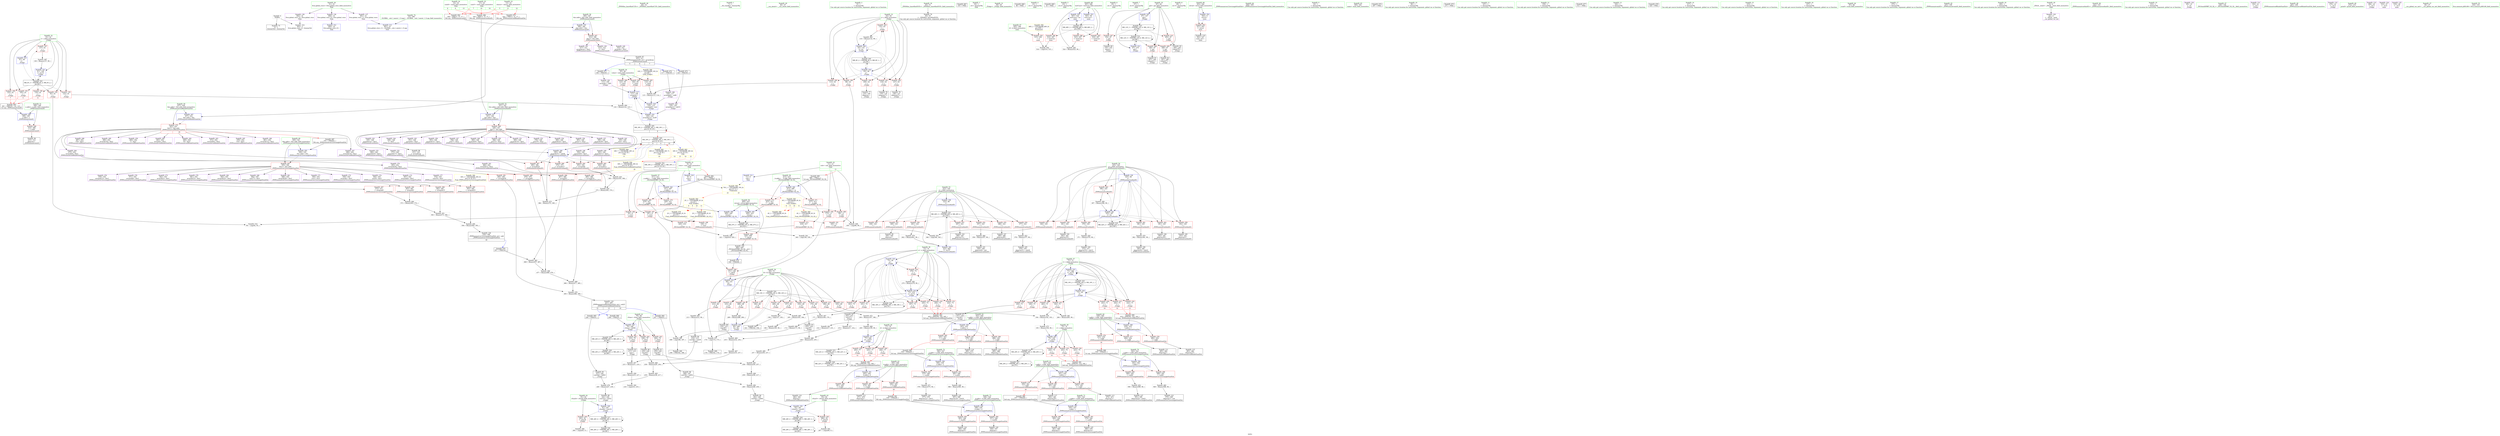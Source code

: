 digraph "SVFG" {
	label="SVFG";

	Node0x5637661d6600 [shape=record,color=grey,label="{NodeID: 0\nNullPtr}"];
	Node0x5637661d6600 -> Node0x563766206250[style=solid];
	Node0x5637661d6600 -> Node0x563766215630[style=solid];
	Node0x56376626c0f0 [shape=record,color=black,label="{NodeID: 692\n304 = PHI(13, 15, 17, )\n0th arg _ZN9SummatronixEi }"];
	Node0x56376626c0f0 -> Node0x563766216770[style=solid];
	Node0x56376623f190 [shape=record,color=black,label="{NodeID: 526\nMR_18V_2 = PHI(MR_18V_3, MR_18V_1, )\npts\{74 \}\n}"];
	Node0x56376623f190 -> Node0x563766215f50[style=dashed];
	Node0x56376623f190 -> Node0x56376623f190[style=dashed];
	Node0x563766213790 [shape=record,color=red,label="{NodeID: 277\n464\<--439\n\<--l.addr\n_ZN9Summatron8bladeSumEiiii\n}"];
	Node0x563766213790 -> Node0x563766203f40[style=solid];
	Node0x563766207560 [shape=record,color=red,label="{NodeID: 194\n116\<--61\n\<--i\n_Z3algv\n|{<s0>6}}"];
	Node0x563766207560:s0 -> Node0x56376626c3a0[style=solid,color=red];
	Node0x563766203f40 [shape=record,color=black,label="{NodeID: 111\n465\<--464\nidxprom2\<--\n_ZN9Summatron8bladeSumEiiii\n}"];
	Node0x563766202960 [shape=record,color=green,label="{NodeID: 28\n40\<--41\n_ZNSt8ios_base4InitC1Ev\<--_ZNSt8ios_base4InitC1Ev_field_insensitive\n}"];
	Node0x563766221a90 [shape=record,color=grey,label="{NodeID: 471\n576 = Binary(575, 90, )\n}"];
	Node0x563766221a90 -> Node0x563766209ab0[style=solid];
	Node0x563766214e50 [shape=record,color=red,label="{NodeID: 305\n565\<--548\n\<--d.addr\n_ZN9Summatron12rectangleSumEiiii\n}"];
	Node0x563766214e50 -> Node0x563766209910[style=solid];
	Node0x563766208c20 [shape=record,color=red,label="{NodeID: 222\n192\<--71\n\<--l\n_Z3algv\n}"];
	Node0x563766208c20 -> Node0x563766222210[style=solid];
	Node0x56376620a740 [shape=record,color=purple,label="{NodeID: 139\n313\<--312\nt\<--this1\n_ZN9SummatronixEi\n}"];
	Node0x563766205250 [shape=record,color=green,label="{NodeID: 56\n409\<--410\nretval\<--retval_field_insensitive\n_ZSt3minIiERKT_S2_S2_\n}"];
	Node0x563766205250 -> Node0x563766213040[style=solid];
	Node0x563766205250 -> Node0x563766216f90[style=solid];
	Node0x563766205250 -> Node0x563766217060[style=solid];
	Node0x563766269980 [shape=record,color=black,label="{NodeID: 665\n226 = PHI(431, )\n}"];
	Node0x563766269980 -> Node0x563766206ad0[style=solid];
	Node0x563766210000 [shape=record,color=grey,label="{NodeID: 499\n486 = Binary(477, 485, )\n}"];
	Node0x563766210000 -> Node0x563766222510[style=solid];
	Node0x5637662165d0 [shape=record,color=blue,label="{NodeID: 333\n71\<--284\nl\<--inc75\n_Z3algv\n}"];
	Node0x5637662165d0 -> Node0x563766208b50[style=dashed];
	Node0x5637662165d0 -> Node0x563766208c20[style=dashed];
	Node0x5637662165d0 -> Node0x563766208cf0[style=dashed];
	Node0x5637662165d0 -> Node0x563766208dc0[style=dashed];
	Node0x5637662165d0 -> Node0x563766208e90[style=dashed];
	Node0x5637662165d0 -> Node0x563766208f60[style=dashed];
	Node0x5637662165d0 -> Node0x563766209030[style=dashed];
	Node0x5637662165d0 -> Node0x5637662165d0[style=dashed];
	Node0x5637662165d0 -> Node0x56376623ec90[style=dashed];
	Node0x5637662121a0 [shape=record,color=red,label="{NodeID: 250\n338\<--323\n\<--i\n_ZN9Summatron4initEv\n}"];
	Node0x5637662121a0 -> Node0x563766210300[style=solid];
	Node0x56376620be00 [shape=record,color=purple,label="{NodeID: 167\n484\<--452\narrayidx14\<--this1\n_ZN9Summatron8bladeSumEiiii\n}"];
	Node0x56376620be00 -> Node0x563766214220[style=solid];
	Node0x563766206a00 [shape=record,color=black,label="{NodeID: 84\n214\<--213\nconv40\<--sub39\n_Z3algv\n}"];
	Node0x563766206a00 -> Node0x563766220590[style=solid];
	Node0x563766200910 [shape=record,color=green,label="{NodeID: 1\n7\<--1\n__dso_handle\<--dummyObj\nGlob }"];
	Node0x56376626c3a0 [shape=record,color=black,label="{NodeID: 693\n305 = PHI(105, 116, 125, )\n1st arg _ZN9SummatronixEi }"];
	Node0x56376626c3a0 -> Node0x563766216840[style=solid];
	Node0x56376623f690 [shape=record,color=black,label="{NodeID: 527\nMR_20V_2 = PHI(MR_20V_3, MR_20V_1, )\npts\{76 \}\n}"];
	Node0x56376623f690 -> Node0x56376623b190[style=dashed];
	Node0x56376623f690 -> Node0x56376623f690[style=dashed];
	Node0x563766213860 [shape=record,color=red,label="{NodeID: 278\n482\<--439\n\<--l.addr\n_ZN9Summatron8bladeSumEiiii\n}"];
	Node0x563766213860 -> Node0x5637662093e0[style=solid];
	Node0x563766207630 [shape=record,color=red,label="{NodeID: 195\n122\<--61\n\<--i\n_Z3algv\n}"];
	Node0x563766207630 -> Node0x56376620f880[style=solid];
	Node0x563766204010 [shape=record,color=black,label="{NodeID: 112\n471\<--470\nidxprom5\<--\n_ZN9Summatron8bladeSumEiiii\n}"];
	Node0x563766202a60 [shape=record,color=green,label="{NodeID: 29\n46\<--47\n__cxa_atexit\<--__cxa_atexit_field_insensitive\n}"];
	Node0x563766221c10 [shape=record,color=grey,label="{NodeID: 472\n199 = Binary(197, 198, )\n}"];
	Node0x563766221c10 -> Node0x563766221610[style=solid];
	Node0x563766214f20 [shape=record,color=red,label="{NodeID: 306\n563\<--562\n\<--arrayidx3\n_ZN9Summatron12rectangleSumEiiii\n}"];
	Node0x563766214f20 -> Node0x563766221010[style=solid];
	Node0x563766208cf0 [shape=record,color=red,label="{NodeID: 223\n202\<--71\n\<--l\n_Z3algv\n|{<s0>12}}"];
	Node0x563766208cf0:s0 -> Node0x56376626ae50[style=solid,color=red];
	Node0x56376620a810 [shape=record,color=purple,label="{NodeID: 140\n316\<--312\narrayidx\<--this1\n_ZN9SummatronixEi\n}"];
	Node0x563766205320 [shape=record,color=green,label="{NodeID: 57\n411\<--412\n__a.addr\<--__a.addr_field_insensitive\n_ZSt3minIiERKT_S2_S2_\n}"];
	Node0x563766205320 -> Node0x563766213110[style=solid];
	Node0x563766205320 -> Node0x5637662131e0[style=solid];
	Node0x563766205320 -> Node0x563766216df0[style=solid];
	Node0x563766269a80 [shape=record,color=black,label="{NodeID: 666\n206 = PHI(431, )\n}"];
	Node0x563766269a80 -> Node0x5637662161c0[style=solid];
	Node0x563766210180 [shape=record,color=grey,label="{NodeID: 500\n218 = cmp(216, 219, )\n}"];
	Node0x5637662166a0 [shape=record,color=blue,label="{NodeID: 334\n69\<--289\nK\<--dec\n_Z3algv\n}"];
	Node0x5637662166a0 -> Node0x56376623e790[style=dashed];
	Node0x563766212270 [shape=record,color=red,label="{NodeID: 251\n349\<--323\n\<--i\n_ZN9Summatron4initEv\n}"];
	Node0x563766212270 -> Node0x5637662045a0[style=solid];
	Node0x56376620bed0 [shape=record,color=purple,label="{NodeID: 168\n487\<--452\nt16\<--this1\n_ZN9Summatron8bladeSumEiiii\n}"];
	Node0x563766206ad0 [shape=record,color=black,label="{NodeID: 85\n227\<--226\nconv44\<--call43\n_Z3algv\n}"];
	Node0x563766206ad0 -> Node0x563766221f10[style=solid];
	Node0x5637662009a0 [shape=record,color=green,label="{NodeID: 2\n9\<--1\n\<--dummyObj\nCan only get source location for instruction, argument, global var or function.}"];
	Node0x56376623fb90 [shape=record,color=black,label="{NodeID: 528\nMR_22V_2 = PHI(MR_22V_3, MR_22V_1, )\npts\{78 \}\n}"];
	Node0x56376623fb90 -> Node0x56376623bea0[style=dashed];
	Node0x56376623fb90 -> Node0x56376623fb90[style=dashed];
	Node0x563766213930 [shape=record,color=red,label="{NodeID: 279\n454\<--441\n\<--r.addr\n_ZN9Summatron8bladeSumEiiii\n|{<s0>18}}"];
	Node0x563766213930:s0 -> Node0x56376626bdc0[style=solid,color=red];
	Node0x563766207700 [shape=record,color=red,label="{NodeID: 196\n125\<--61\n\<--i\n_Z3algv\n|{<s0>7}}"];
	Node0x563766207700:s0 -> Node0x56376626c3a0[style=solid,color=red];
	Node0x5637662040e0 [shape=record,color=black,label="{NodeID: 113\n474\<--473\nidxprom7\<--\n_ZN9Summatron8bladeSumEiiii\n}"];
	Node0x563766202b60 [shape=record,color=green,label="{NodeID: 30\n45\<--51\n_ZNSt8ios_base4InitD1Ev\<--_ZNSt8ios_base4InitD1Ev_field_insensitive\n}"];
	Node0x563766202b60 -> Node0x563766206350[style=solid];
	Node0x563766221d90 [shape=record,color=grey,label="{NodeID: 473\n195 = Binary(194, 90, )\n}"];
	Node0x563766221d90 -> Node0x563766216020[style=solid];
	Node0x563766214ff0 [shape=record,color=red,label="{NodeID: 307\n572\<--571\n\<--arrayidx8\n_ZN9Summatron12rectangleSumEiiii\n}"];
	Node0x563766214ff0 -> Node0x563766221010[style=solid];
	Node0x563766208dc0 [shape=record,color=red,label="{NodeID: 224\n222\<--71\n\<--l\n_Z3algv\n|{<s0>13}}"];
	Node0x563766208dc0:s0 -> Node0x56376626ae50[style=solid,color=red];
	Node0x56376620a8e0 [shape=record,color=purple,label="{NodeID: 141\n317\<--312\narraydecay\<--this1\n_ZN9SummatronixEi\n}"];
	Node0x56376620a8e0 -> Node0x563766204400[style=solid];
	Node0x5637662053f0 [shape=record,color=green,label="{NodeID: 58\n413\<--414\n__b.addr\<--__b.addr_field_insensitive\n_ZSt3minIiERKT_S2_S2_\n}"];
	Node0x5637662053f0 -> Node0x5637662132b0[style=solid];
	Node0x5637662053f0 -> Node0x563766213380[style=solid];
	Node0x5637662053f0 -> Node0x563766216ec0[style=solid];
	Node0x563766269bc0 [shape=record,color=black,label="{NodeID: 667\n103 = PHI()\n}"];
	Node0x563766210300 [shape=record,color=grey,label="{NodeID: 501\n340 = cmp(338, 339, )\n}"];
	Node0x563766216770 [shape=record,color=blue,label="{NodeID: 335\n306\<--304\nthis.addr\<--this\n_ZN9SummatronixEi\n}"];
	Node0x563766216770 -> Node0x563766211f30[style=dashed];
	Node0x563766212340 [shape=record,color=red,label="{NodeID: 252\n357\<--323\n\<--i\n_ZN9Summatron4initEv\n}"];
	Node0x563766212340 -> Node0x563766222e10[style=solid];
	Node0x56376620bfa0 [shape=record,color=purple,label="{NodeID: 169\n490\<--452\narrayidx18\<--this1\n_ZN9Summatron8bladeSumEiiii\n}"];
	Node0x563766206ba0 [shape=record,color=black,label="{NodeID: 86\n229\<--228\nconv45\<--\n_Z3algv\n}"];
	Node0x563766206ba0 -> Node0x563766221310[style=solid];
	Node0x563766200c50 [shape=record,color=green,label="{NodeID: 3\n19\<--1\n.str\<--dummyObj\nGlob }"];
	Node0x563766240090 [shape=record,color=black,label="{NodeID: 529\nMR_24V_2 = PHI(MR_24V_3, MR_24V_1, )\npts\{80 \}\n}"];
	Node0x563766240090 -> Node0x56376623bf90[style=dashed];
	Node0x563766240090 -> Node0x563766240090[style=dashed];
	Node0x56376621e8b0 [shape=record,color=black,label="{NodeID: 446\n190 = PHI(162, 188, )\n}"];
	Node0x563766213a00 [shape=record,color=red,label="{NodeID: 280\n473\<--441\n\<--r.addr\n_ZN9Summatron8bladeSumEiiii\n}"];
	Node0x563766213a00 -> Node0x5637662040e0[style=solid];
	Node0x5637662077d0 [shape=record,color=red,label="{NodeID: 197\n137\<--61\n\<--i\n_Z3algv\n}"];
	Node0x5637662077d0 -> Node0x563766223290[style=solid];
	Node0x5637662041b0 [shape=record,color=black,label="{NodeID: 114\n480\<--479\nidxprom11\<--\n_ZN9Summatron8bladeSumEiiii\n}"];
	Node0x563766202c60 [shape=record,color=green,label="{NodeID: 31\n58\<--59\n_Z3algv\<--_Z3algv_field_insensitive\n}"];
	Node0x563766221f10 [shape=record,color=grey,label="{NodeID: 474\n240 = Binary(227, 239, )\n}"];
	Node0x563766221f10 -> Node0x563766206e10[style=solid];
	Node0x5637662150c0 [shape=record,color=red,label="{NodeID: 308\n582\<--581\n\<--arrayidx15\n_ZN9Summatron12rectangleSumEiiii\n}"];
	Node0x5637662150c0 -> Node0x56376621fc90[style=solid];
	Node0x563766208e90 [shape=record,color=red,label="{NodeID: 225\n230\<--71\n\<--l\n_Z3algv\n}"];
	Node0x563766208e90 -> Node0x563766206c70[style=solid];
	Node0x56376620a9b0 [shape=record,color=purple,label="{NodeID: 142\n329\<--328\nsum\<--this1\n_ZN9Summatron4initEv\n}"];
	Node0x5637662054c0 [shape=record,color=green,label="{NodeID: 59\n437\<--438\nthis.addr\<--this.addr_field_insensitive\n_ZN9Summatron8bladeSumEiiii\n}"];
	Node0x5637662054c0 -> Node0x5637662135f0[style=solid];
	Node0x5637662054c0 -> Node0x563766217130[style=solid];
	Node0x563766269c90 [shape=record,color=black,label="{NodeID: 668\n86 = PHI()\n}"];
	Node0x563766210480 [shape=record,color=grey,label="{NodeID: 502\n267 = cmp(266, 9, )\n}"];
	Node0x563766216840 [shape=record,color=blue,label="{NodeID: 336\n308\<--305\nx.addr\<--x\n_ZN9SummatronixEi\n}"];
	Node0x563766216840 -> Node0x563766212000[style=dashed];
	Node0x563766212410 [shape=record,color=red,label="{NodeID: 253\n367\<--323\n\<--i\n_ZN9Summatron4initEv\n}"];
	Node0x563766212410 -> Node0x5637662048e0[style=solid];
	Node0x56376620c070 [shape=record,color=purple,label="{NodeID: 170\n493\<--452\narrayidx20\<--this1\n_ZN9Summatron8bladeSumEiiii\n}"];
	Node0x56376620c070 -> Node0x5637662142f0[style=solid];
	Node0x563766206c70 [shape=record,color=black,label="{NodeID: 87\n231\<--230\nconv46\<--\n_Z3algv\n}"];
	Node0x563766206c70 -> Node0x563766220b90[style=solid];
	Node0x563766200ce0 [shape=record,color=green,label="{NodeID: 4\n21\<--1\n.str.1\<--dummyObj\nGlob }"];
	Node0x563766240590 [shape=record,color=black,label="{NodeID: 530\nMR_26V_2 = PHI(MR_26V_3, MR_26V_1, )\npts\{82 \}\n}"];
	Node0x563766240590 -> Node0x56376623c490[style=dashed];
	Node0x563766240590 -> Node0x563766240590[style=dashed];
	Node0x56376621ee50 [shape=record,color=black,label="{NodeID: 447\n161 = PHI(162, 158, )\n}"];
	Node0x563766213ad0 [shape=record,color=red,label="{NodeID: 281\n491\<--441\n\<--r.addr\n_ZN9Summatron8bladeSumEiiii\n}"];
	Node0x563766213ad0 -> Node0x563766209500[style=solid];
	Node0x5637662078a0 [shape=record,color=red,label="{NodeID: 198\n98\<--63\n\<--j\n_Z3algv\n}"];
	Node0x5637662078a0 -> Node0x563766210f00[style=solid];
	Node0x5637662093e0 [shape=record,color=black,label="{NodeID: 115\n483\<--482\nidxprom13\<--\n_ZN9Summatron8bladeSumEiiii\n}"];
	Node0x563766202d60 [shape=record,color=green,label="{NodeID: 32\n61\<--62\ni\<--i_field_insensitive\n_Z3algv\n}"];
	Node0x563766202d60 -> Node0x5637662073c0[style=solid];
	Node0x563766202d60 -> Node0x563766207490[style=solid];
	Node0x563766202d60 -> Node0x563766207560[style=solid];
	Node0x563766202d60 -> Node0x563766207630[style=solid];
	Node0x563766202d60 -> Node0x563766207700[style=solid];
	Node0x563766202d60 -> Node0x5637662077d0[style=solid];
	Node0x563766202d60 -> Node0x563766215730[style=solid];
	Node0x563766202d60 -> Node0x563766215c10[style=solid];
	Node0x563766248730 [shape=record,color=yellow,style=double,label="{NodeID: 558\n30V_1 = ENCHI(MR_30V_0)\npts\{14 16 18 \}\nFun[_ZN9Summatron8bladeSumEiiii]|{|<s4>18}}"];
	Node0x563766248730 -> Node0x563766214080[style=dashed];
	Node0x563766248730 -> Node0x563766214150[style=dashed];
	Node0x563766248730 -> Node0x563766214220[style=dashed];
	Node0x563766248730 -> Node0x5637662142f0[style=dashed];
	Node0x563766248730:s4 -> Node0x56376624abf0[style=dashed,color=red];
	Node0x563766222090 [shape=record,color=grey,label="{NodeID: 475\n386 = Binary(375, 385, )\n}"];
	Node0x563766222090 -> Node0x563766216b80[style=solid];
	Node0x563766215190 [shape=record,color=red,label="{NodeID: 309\n593\<--592\n\<--arrayidx23\n_ZN9Summatron12rectangleSumEiiii\n}"];
	Node0x563766215190 -> Node0x563766220410[style=solid];
	Node0x563766208f60 [shape=record,color=red,label="{NodeID: 226\n243\<--71\n\<--l\n_Z3algv\n|{<s0>14}}"];
	Node0x563766208f60:s0 -> Node0x56376626ae50[style=solid,color=red];
	Node0x56376620aa80 [shape=record,color=purple,label="{NodeID: 143\n330\<--328\narraydecay\<--this1\n_ZN9Summatron4initEv\n}"];
	Node0x56376620aa80 -> Node0x5637662044d0[style=solid];
	Node0x563766205590 [shape=record,color=green,label="{NodeID: 60\n439\<--440\nl.addr\<--l.addr_field_insensitive\n_ZN9Summatron8bladeSumEiiii\n}"];
	Node0x563766205590 -> Node0x5637662136c0[style=solid];
	Node0x563766205590 -> Node0x563766213790[style=solid];
	Node0x563766205590 -> Node0x563766213860[style=solid];
	Node0x563766205590 -> Node0x563766217200[style=solid];
	Node0x563766269d60 [shape=record,color=black,label="{NodeID: 669\n43 = PHI()\n}"];
	Node0x563766210600 [shape=record,color=grey,label="{NodeID: 503\n346 = cmp(344, 345, )\n}"];
	Node0x563766216910 [shape=record,color=blue,label="{NodeID: 337\n321\<--320\nthis.addr\<--this\n_ZN9Summatron4initEv\n}"];
	Node0x563766216910 -> Node0x5637662120d0[style=dashed];
	Node0x5637662124e0 [shape=record,color=red,label="{NodeID: 254\n377\<--323\n\<--i\n_ZN9Summatron4initEv\n}"];
	Node0x5637662124e0 -> Node0x56376621ff90[style=solid];
	Node0x56376620c140 [shape=record,color=purple,label="{NodeID: 171\n556\<--555\nsum\<--this1\n_ZN9Summatron12rectangleSumEiiii\n}"];
	Node0x563766206d40 [shape=record,color=black,label="{NodeID: 88\n234\<--233\nconv48\<--\n_Z3algv\n}"];
	Node0x563766206d40 -> Node0x563766221790[style=solid];
	Node0x563766200d70 [shape=record,color=green,label="{NodeID: 5\n23\<--1\n.str.2\<--dummyObj\nGlob }"];
	Node0x563766240a90 [shape=record,color=black,label="{NodeID: 531\nMR_28V_2 = PHI(MR_28V_3, MR_28V_1, )\npts\{84 \}\n}"];
	Node0x563766240a90 -> Node0x56376623c990[style=dashed];
	Node0x563766240a90 -> Node0x563766240a90[style=dashed];
	Node0x56376621f3f0 [shape=record,color=black,label="{NodeID: 448\n176 = PHI(162, 174, )\n}"];
	Node0x563766213ba0 [shape=record,color=red,label="{NodeID: 282\n455\<--443\n\<--u.addr\n_ZN9Summatron8bladeSumEiiii\n|{<s0>18}}"];
	Node0x563766213ba0:s0 -> Node0x56376626bed0[style=solid,color=red];
	Node0x563766207970 [shape=record,color=red,label="{NodeID: 199\n109\<--63\n\<--j\n_Z3algv\n}"];
	Node0x563766207970 -> Node0x563766206450[style=solid];
	Node0x563766209470 [shape=record,color=black,label="{NodeID: 116\n489\<--488\nidxprom17\<--\n_ZN9Summatron8bladeSumEiiii\n}"];
	Node0x563766202e30 [shape=record,color=green,label="{NodeID: 33\n63\<--64\nj\<--j_field_insensitive\n_Z3algv\n}"];
	Node0x563766202e30 -> Node0x5637662078a0[style=solid];
	Node0x563766202e30 -> Node0x563766207970[style=solid];
	Node0x563766202e30 -> Node0x563766207a40[style=solid];
	Node0x563766202e30 -> Node0x563766207b10[style=solid];
	Node0x563766202e30 -> Node0x563766207be0[style=solid];
	Node0x563766202e30 -> Node0x563766207cb0[style=solid];
	Node0x563766202e30 -> Node0x563766215800[style=solid];
	Node0x563766202e30 -> Node0x563766215b40[style=solid];
	Node0x563766248810 [shape=record,color=yellow,style=double,label="{NodeID: 559\n2V_1 = ENCHI(MR_2V_0)\npts\{10 \}\nFun[_ZSt3minIiERKT_S2_S2_]}"];
	Node0x563766248810 -> Node0x563766213520[style=dashed];
	Node0x563766222210 [shape=record,color=grey,label="{NodeID: 476\n194 = Binary(192, 193, )\n}"];
	Node0x563766222210 -> Node0x563766221d90[style=solid];
	Node0x563766215260 [shape=record,color=blue,label="{NodeID: 310\n8\<--9\nrows\<--\nGlob }"];
	Node0x563766215260 -> Node0x56376624b190[style=dashed];
	Node0x563766209030 [shape=record,color=red,label="{NodeID: 227\n283\<--71\n\<--l\n_Z3algv\n}"];
	Node0x563766209030 -> Node0x563766222990[style=solid];
	Node0x56376620ab50 [shape=record,color=purple,label="{NodeID: 144\n348\<--328\nt\<--this1\n_ZN9Summatron4initEv\n}"];
	Node0x563766205660 [shape=record,color=green,label="{NodeID: 61\n441\<--442\nr.addr\<--r.addr_field_insensitive\n_ZN9Summatron8bladeSumEiiii\n}"];
	Node0x563766205660 -> Node0x563766213930[style=solid];
	Node0x563766205660 -> Node0x563766213a00[style=solid];
	Node0x563766205660 -> Node0x563766213ad0[style=solid];
	Node0x563766205660 -> Node0x5637662172d0[style=solid];
	Node0x563766269e30 [shape=record,color=black,label="{NodeID: 670\n148 = PHI(406, )\n}"];
	Node0x563766269e30 -> Node0x563766211e60[style=solid];
	Node0x563766210780 [shape=record,color=grey,label="{NodeID: 504\n516 = cmp(514, 515, )\n}"];
	Node0x5637662169e0 [shape=record,color=blue,label="{NodeID: 338\n323\<--90\ni\<--\n_ZN9Summatron4initEv\n}"];
	Node0x5637662169e0 -> Node0x56376623d890[style=dashed];
	Node0x5637662125b0 [shape=record,color=red,label="{NodeID: 255\n388\<--323\n\<--i\n_ZN9Summatron4initEv\n}"];
	Node0x5637662125b0 -> Node0x563766203c00[style=solid];
	Node0x56376620c210 [shape=record,color=purple,label="{NodeID: 172\n559\<--555\narrayidx\<--this1\n_ZN9Summatron12rectangleSumEiiii\n}"];
	Node0x563766206e10 [shape=record,color=black,label="{NodeID: 89\n241\<--240\nconv53\<--sub52\n_Z3algv\n}"];
	Node0x563766206e10 -> Node0x563766216290[style=solid];
	Node0x563766200e00 [shape=record,color=green,label="{NodeID: 6\n25\<--1\n.str.3\<--dummyObj\nGlob }"];
	Node0x56376621f990 [shape=record,color=grey,label="{NodeID: 449\n586 = Binary(585, 90, )\n}"];
	Node0x56376621f990 -> Node0x563766209c50[style=solid];
	Node0x563766213c70 [shape=record,color=red,label="{NodeID: 283\n479\<--443\n\<--u.addr\n_ZN9Summatron8bladeSumEiiii\n}"];
	Node0x563766213c70 -> Node0x5637662041b0[style=solid];
	Node0x563766207a40 [shape=record,color=red,label="{NodeID: 200\n113\<--63\n\<--j\n_Z3algv\n}"];
	Node0x563766207a40 -> Node0x56376620fa00[style=solid];
	Node0x563766209500 [shape=record,color=black,label="{NodeID: 117\n492\<--491\nidxprom19\<--\n_ZN9Summatron8bladeSumEiiii\n}"];
	Node0x563766202f00 [shape=record,color=green,label="{NodeID: 34\n65\<--66\nvalue\<--value_field_insensitive\n_Z3algv\n}"];
	Node0x563766202f00 -> Node0x563766207d80[style=solid];
	Node0x563766202f00 -> Node0x563766207e50[style=solid];
	Node0x563766202f00 -> Node0x563766207f20[style=solid];
	Node0x563766248920 [shape=record,color=yellow,style=double,label="{NodeID: 560\n4V_1 = ENCHI(MR_4V_0)\npts\{12 \}\nFun[_ZSt3minIiERKT_S2_S2_]}"];
	Node0x563766248920 -> Node0x563766213450[style=dashed];
	Node0x563766222390 [shape=record,color=grey,label="{NodeID: 477\n253 = Binary(217, 252, )\n}"];
	Node0x563766222390 -> Node0x563766223410[style=solid];
	Node0x563766215330 [shape=record,color=blue,label="{NodeID: 311\n11\<--9\ncols\<--\nGlob }"];
	Node0x563766215330 -> Node0x56376624b190[style=dashed];
	Node0x563766209100 [shape=record,color=red,label="{NodeID: 228\n183\<--73\n\<--u\n_Z3algv\n}"];
	Node0x563766209100 -> Node0x563766222f90[style=solid];
	Node0x56376620ac20 [shape=record,color=purple,label="{NodeID: 145\n351\<--328\narrayidx\<--this1\n_ZN9Summatron4initEv\n}"];
	Node0x563766205730 [shape=record,color=green,label="{NodeID: 62\n443\<--444\nu.addr\<--u.addr_field_insensitive\n_ZN9Summatron8bladeSumEiiii\n}"];
	Node0x563766205730 -> Node0x563766213ba0[style=solid];
	Node0x563766205730 -> Node0x563766213c70[style=solid];
	Node0x563766205730 -> Node0x563766213d40[style=solid];
	Node0x563766205730 -> Node0x5637662173a0[style=solid];
	Node0x56376626a000 [shape=record,color=black,label="{NodeID: 671\n106 = PHI(303, )\n}"];
	Node0x56376626a000 -> Node0x56376620cb00[style=solid];
	Node0x563766210900 [shape=record,color=grey,label="{NodeID: 505\n188 = cmp(186, 187, )\n}"];
	Node0x563766210900 -> Node0x56376621e8b0[style=solid];
	Node0x563766216ab0 [shape=record,color=blue,label="{NodeID: 339\n325\<--90\nj\<--\n_ZN9Summatron4initEv\n}"];
	Node0x563766216ab0 -> Node0x563766212750[style=dashed];
	Node0x563766216ab0 -> Node0x563766212820[style=dashed];
	Node0x563766216ab0 -> Node0x5637662128f0[style=dashed];
	Node0x563766216ab0 -> Node0x5637662129c0[style=dashed];
	Node0x563766216ab0 -> Node0x563766212a90[style=dashed];
	Node0x563766216ab0 -> Node0x563766212b60[style=dashed];
	Node0x563766216ab0 -> Node0x563766212c30[style=dashed];
	Node0x563766216ab0 -> Node0x563766216c50[style=dashed];
	Node0x563766216ab0 -> Node0x56376623ce90[style=dashed];
	Node0x563766212680 [shape=record,color=red,label="{NodeID: 256\n401\<--323\n\<--i\n_ZN9Summatron4initEv\n}"];
	Node0x563766212680 -> Node0x563766222690[style=solid];
	Node0x56376620c2e0 [shape=record,color=purple,label="{NodeID: 173\n562\<--555\narrayidx3\<--this1\n_ZN9Summatron12rectangleSumEiiii\n}"];
	Node0x56376620c2e0 -> Node0x563766214f20[style=solid];
	Node0x563766206ee0 [shape=record,color=black,label="{NodeID: 90\n248\<--247\nconv55\<--call54\n_Z3algv\n}"];
	Node0x563766206ee0 -> Node0x56376620f580[style=solid];
	Node0x563766201640 [shape=record,color=green,label="{NodeID: 7\n27\<--1\n.str.4\<--dummyObj\nGlob }"];
	Node0x56376621fb10 [shape=record,color=grey,label="{NodeID: 450\n371 = Binary(370, 90, )\n}"];
	Node0x56376621fb10 -> Node0x5637662049b0[style=solid];
	Node0x563766213d40 [shape=record,color=red,label="{NodeID: 284\n488\<--443\n\<--u.addr\n_ZN9Summatron8bladeSumEiiii\n}"];
	Node0x563766213d40 -> Node0x563766209470[style=solid];
	Node0x563766207b10 [shape=record,color=red,label="{NodeID: 201\n118\<--63\n\<--j\n_Z3algv\n}"];
	Node0x563766207b10 -> Node0x563766206520[style=solid];
	Node0x5637662095d0 [shape=record,color=black,label="{NodeID: 118\n431\<--495\n_ZN9Summatron8bladeSumEiiii_ret\<--sub21\n_ZN9Summatron8bladeSumEiiii\n|{<s0>12|<s1>13|<s2>14}}"];
	Node0x5637662095d0:s0 -> Node0x563766269a80[style=solid,color=blue];
	Node0x5637662095d0:s1 -> Node0x563766269980[style=solid,color=blue];
	Node0x5637662095d0:s2 -> Node0x563766267cc0[style=solid,color=blue];
	Node0x563766202fd0 [shape=record,color=green,label="{NodeID: 35\n67\<--68\ngot\<--got_field_insensitive\n_Z3algv\n}"];
	Node0x563766202fd0 -> Node0x563766207ff0[style=solid];
	Node0x563766202fd0 -> Node0x5637662080c0[style=solid];
	Node0x563766202fd0 -> Node0x563766208190[style=solid];
	Node0x563766202fd0 -> Node0x563766208260[style=solid];
	Node0x563766202fd0 -> Node0x563766215ce0[style=solid];
	Node0x563766202fd0 -> Node0x563766216430[style=solid];
	Node0x563766222510 [shape=record,color=grey,label="{NodeID: 478\n495 = Binary(486, 494, )\n}"];
	Node0x563766222510 -> Node0x5637662095d0[style=solid];
	Node0x563766215430 [shape=record,color=blue,label="{NodeID: 312\n600\<--32\nllvm.global_ctors_0\<--\nGlob }"];
	Node0x5637662091d0 [shape=record,color=red,label="{NodeID: 229\n197\<--73\n\<--u\n_Z3algv\n}"];
	Node0x5637662091d0 -> Node0x563766221c10[style=solid];
	Node0x56376620acf0 [shape=record,color=purple,label="{NodeID: 146\n354\<--328\narrayidx6\<--this1\n_ZN9Summatron4initEv\n}"];
	Node0x56376620acf0 -> Node0x563766212d00[style=solid];
	Node0x563766205800 [shape=record,color=green,label="{NodeID: 63\n445\<--446\nd.addr\<--d.addr_field_insensitive\n_ZN9Summatron8bladeSumEiiii\n}"];
	Node0x563766205800 -> Node0x563766213e10[style=solid];
	Node0x563766205800 -> Node0x563766213ee0[style=solid];
	Node0x563766205800 -> Node0x563766213fb0[style=solid];
	Node0x563766205800 -> Node0x563766217470[style=solid];
	Node0x56376626a140 [shape=record,color=black,label="{NodeID: 672\n117 = PHI(303, )\n}"];
	Node0x56376626a140 -> Node0x56376620cbd0[style=solid];
	Node0x563766210a80 [shape=record,color=grey,label="{NodeID: 506\n264 = cmp(263, 9, )\n}"];
	Node0x563766216b80 [shape=record,color=blue,label="{NodeID: 340\n393\<--386\narrayidx31\<--sub26\n_ZN9Summatron4initEv\n}"];
	Node0x563766216b80 -> Node0x563766212d00[style=dashed];
	Node0x563766216b80 -> Node0x563766212dd0[style=dashed];
	Node0x563766216b80 -> Node0x563766212ea0[style=dashed];
	Node0x563766216b80 -> Node0x563766212f70[style=dashed];
	Node0x563766216b80 -> Node0x563766216b80[style=dashed];
	Node0x563766216b80 -> Node0x56376623d390[style=dashed];
	Node0x563766212750 [shape=record,color=red,label="{NodeID: 257\n344\<--325\n\<--j\n_ZN9Summatron4initEv\n}"];
	Node0x563766212750 -> Node0x563766210600[style=solid];
	Node0x56376620c3b0 [shape=record,color=purple,label="{NodeID: 174\n564\<--555\nsum4\<--this1\n_ZN9Summatron12rectangleSumEiiii\n}"];
	Node0x563766206fb0 [shape=record,color=black,label="{NodeID: 91\n250\<--249\nconv56\<--\n_Z3algv\n}"];
	Node0x563766206fb0 -> Node0x56376620f400[style=solid];
	Node0x5637662016d0 [shape=record,color=green,label="{NodeID: 8\n29\<--1\n.str.5\<--dummyObj\nGlob }"];
	Node0x56376621fc90 [shape=record,color=grey,label="{NodeID: 451\n583 = Binary(573, 582, )\n}"];
	Node0x56376621fc90 -> Node0x563766220410[style=solid];
	Node0x563766213e10 [shape=record,color=red,label="{NodeID: 285\n456\<--445\n\<--d.addr\n_ZN9Summatron8bladeSumEiiii\n|{<s0>18}}"];
	Node0x563766213e10:s0 -> Node0x56376626bfe0[style=solid,color=red];
	Node0x563766207be0 [shape=record,color=red,label="{NodeID: 202\n127\<--63\n\<--j\n_Z3algv\n}"];
	Node0x563766207be0 -> Node0x5637662065f0[style=solid];
	Node0x5637662096a0 [shape=record,color=black,label="{NodeID: 119\n502\<--527\nmain_ret\<--\nmain\n}"];
	Node0x5637662030a0 [shape=record,color=green,label="{NodeID: 36\n69\<--70\nK\<--K_field_insensitive\n_Z3algv\n}"];
	Node0x5637662030a0 -> Node0x563766208330[style=solid];
	Node0x5637662030a0 -> Node0x563766208400[style=solid];
	Node0x5637662030a0 -> Node0x5637662084d0[style=solid];
	Node0x5637662030a0 -> Node0x5637662085a0[style=solid];
	Node0x5637662030a0 -> Node0x563766208670[style=solid];
	Node0x5637662030a0 -> Node0x563766208740[style=solid];
	Node0x5637662030a0 -> Node0x563766208810[style=solid];
	Node0x5637662030a0 -> Node0x5637662088e0[style=solid];
	Node0x5637662030a0 -> Node0x5637662089b0[style=solid];
	Node0x5637662030a0 -> Node0x563766208a80[style=solid];
	Node0x5637662030a0 -> Node0x563766215db0[style=solid];
	Node0x5637662030a0 -> Node0x5637662166a0[style=solid];
	Node0x563766222690 [shape=record,color=grey,label="{NodeID: 479\n402 = Binary(401, 90, )\n}"];
	Node0x563766222690 -> Node0x563766216d20[style=solid];
	Node0x563766215530 [shape=record,color=blue,label="{NodeID: 313\n601\<--33\nllvm.global_ctors_1\<--_GLOBAL__sub_I_meret_1_0.cpp\nGlob }"];
	Node0x5637662092a0 [shape=record,color=red,label="{NodeID: 230\n204\<--73\n\<--u\n_Z3algv\n|{<s0>12}}"];
	Node0x5637662092a0:s0 -> Node0x56376626b3e0[style=solid,color=red];
	Node0x56376620adc0 [shape=record,color=purple,label="{NodeID: 147\n356\<--328\nsum7\<--this1\n_ZN9Summatron4initEv\n}"];
	Node0x5637662058d0 [shape=record,color=green,label="{NodeID: 64\n458\<--459\n_ZN9Summatron12rectangleSumEiiii\<--_ZN9Summatron12rectangleSumEiiii_field_insensitive\n}"];
	Node0x56376626a280 [shape=record,color=black,label="{NodeID: 673\n126 = PHI(303, )\n}"];
	Node0x56376626a280 -> Node0x56376620cca0[style=solid];
	Node0x56376624abf0 [shape=record,color=yellow,style=double,label="{NodeID: 590\n30V_1 = ENCHI(MR_30V_0)\npts\{14 16 18 \}\nFun[_ZN9Summatron12rectangleSumEiiii]}"];
	Node0x56376624abf0 -> Node0x563766214f20[style=dashed];
	Node0x56376624abf0 -> Node0x563766214ff0[style=dashed];
	Node0x56376624abf0 -> Node0x5637662150c0[style=dashed];
	Node0x56376624abf0 -> Node0x563766215190[style=dashed];
	Node0x563766210c00 [shape=record,color=grey,label="{NodeID: 507\n158 = cmp(157, 159, )\n}"];
	Node0x563766210c00 -> Node0x56376621ee50[style=solid];
	Node0x563766216c50 [shape=record,color=blue,label="{NodeID: 341\n325\<--397\nj\<--inc\n_ZN9Summatron4initEv\n}"];
	Node0x563766216c50 -> Node0x563766212750[style=dashed];
	Node0x563766216c50 -> Node0x563766212820[style=dashed];
	Node0x563766216c50 -> Node0x5637662128f0[style=dashed];
	Node0x563766216c50 -> Node0x5637662129c0[style=dashed];
	Node0x563766216c50 -> Node0x563766212a90[style=dashed];
	Node0x563766216c50 -> Node0x563766212b60[style=dashed];
	Node0x563766216c50 -> Node0x563766212c30[style=dashed];
	Node0x563766216c50 -> Node0x563766216c50[style=dashed];
	Node0x563766216c50 -> Node0x56376623ce90[style=dashed];
	Node0x563766212820 [shape=record,color=red,label="{NodeID: 258\n352\<--325\n\<--j\n_ZN9Summatron4initEv\n}"];
	Node0x563766212820 -> Node0x563766204670[style=solid];
	Node0x56376620c480 [shape=record,color=purple,label="{NodeID: 175\n567\<--555\narrayidx6\<--this1\n_ZN9Summatron12rectangleSumEiiii\n}"];
	Node0x563766207080 [shape=record,color=black,label="{NodeID: 92\n252\<--251\nconv57\<--\n_Z3algv\n}"];
	Node0x563766207080 -> Node0x563766222390[style=solid];
	Node0x563766201760 [shape=record,color=green,label="{NodeID: 9\n32\<--1\n\<--dummyObj\nCan only get source location for instruction, argument, global var or function.}"];
	Node0x56376621fe10 [shape=record,color=grey,label="{NodeID: 452\n590 = Binary(589, 90, )\n}"];
	Node0x56376621fe10 -> Node0x563766209d20[style=solid];
	Node0x563766213ee0 [shape=record,color=red,label="{NodeID: 286\n461\<--445\n\<--d.addr\n_ZN9Summatron8bladeSumEiiii\n}"];
	Node0x563766213ee0 -> Node0x563766203e70[style=solid];
	Node0x563766207cb0 [shape=record,color=red,label="{NodeID: 203\n132\<--63\n\<--j\n_Z3algv\n}"];
	Node0x563766207cb0 -> Node0x56376620f700[style=solid];
	Node0x563766209770 [shape=record,color=black,label="{NodeID: 120\n558\<--557\nidxprom\<--\n_ZN9Summatron12rectangleSumEiiii\n}"];
	Node0x563766203170 [shape=record,color=green,label="{NodeID: 37\n71\<--72\nl\<--l_field_insensitive\n_Z3algv\n}"];
	Node0x563766203170 -> Node0x563766208b50[style=solid];
	Node0x563766203170 -> Node0x563766208c20[style=solid];
	Node0x563766203170 -> Node0x563766208cf0[style=solid];
	Node0x563766203170 -> Node0x563766208dc0[style=solid];
	Node0x563766203170 -> Node0x563766208e90[style=solid];
	Node0x563766203170 -> Node0x563766208f60[style=solid];
	Node0x563766203170 -> Node0x563766209030[style=solid];
	Node0x563766203170 -> Node0x563766215e80[style=solid];
	Node0x563766203170 -> Node0x5637662165d0[style=solid];
	Node0x563766222810 [shape=record,color=grey,label="{NodeID: 480\n397 = Binary(396, 90, )\n}"];
	Node0x563766222810 -> Node0x563766216c50[style=solid];
	Node0x563766215630 [shape=record,color=blue, style = dotted,label="{NodeID: 314\n602\<--3\nllvm.global_ctors_2\<--dummyVal\nGlob }"];
	Node0x563766211270 [shape=record,color=red,label="{NodeID: 231\n224\<--73\n\<--u\n_Z3algv\n|{<s0>13}}"];
	Node0x563766211270:s0 -> Node0x56376626b3e0[style=solid,color=red];
	Node0x56376620ae90 [shape=record,color=purple,label="{NodeID: 148\n360\<--328\narrayidx9\<--this1\n_ZN9Summatron4initEv\n}"];
	Node0x5637662059d0 [shape=record,color=green,label="{NodeID: 65\n500\<--501\nmain\<--main_field_insensitive\n}"];
	Node0x56376626a3c0 [shape=record,color=black,label="{NodeID: 674\n297 = PHI()\n}"];
	Node0x563766210d80 [shape=record,color=grey,label="{NodeID: 508\n421 = cmp(418, 420, )\n}"];
	Node0x563766216d20 [shape=record,color=blue,label="{NodeID: 342\n323\<--402\ni\<--inc33\n_ZN9Summatron4initEv\n}"];
	Node0x563766216d20 -> Node0x56376623d890[style=dashed];
	Node0x5637662128f0 [shape=record,color=red,label="{NodeID: 259\n361\<--325\n\<--j\n_ZN9Summatron4initEv\n}"];
	Node0x5637662128f0 -> Node0x563766204810[style=solid];
	Node0x56376620c550 [shape=record,color=purple,label="{NodeID: 176\n571\<--555\narrayidx8\<--this1\n_ZN9Summatron12rectangleSumEiiii\n}"];
	Node0x56376620c550 -> Node0x563766214ff0[style=solid];
	Node0x563766207150 [shape=record,color=black,label="{NodeID: 93\n255\<--254\nconv59\<--\n_Z3algv\n}"];
	Node0x563766207150 -> Node0x563766223410[style=solid];
	Node0x5637662017f0 [shape=record,color=green,label="{NodeID: 10\n90\<--1\n\<--dummyObj\nCan only get source location for instruction, argument, global var or function.}"];
	Node0x56376621ff90 [shape=record,color=grey,label="{NodeID: 453\n378 = Binary(377, 90, )\n}"];
	Node0x56376621ff90 -> Node0x563766204a80[style=solid];
	Node0x563766213fb0 [shape=record,color=red,label="{NodeID: 287\n470\<--445\n\<--d.addr\n_ZN9Summatron8bladeSumEiiii\n}"];
	Node0x563766213fb0 -> Node0x563766204010[style=solid];
	Node0x563766207d80 [shape=record,color=red,label="{NodeID: 204\n104\<--65\n\<--value\n_Z3algv\n}"];
	Node0x563766207d80 -> Node0x5637662158d0[style=solid];
	Node0x563766209840 [shape=record,color=black,label="{NodeID: 121\n561\<--560\nidxprom2\<--\n_ZN9Summatron12rectangleSumEiiii\n}"];
	Node0x563766203240 [shape=record,color=green,label="{NodeID: 38\n73\<--74\nu\<--u_field_insensitive\n_Z3algv\n}"];
	Node0x563766203240 -> Node0x563766209100[style=solid];
	Node0x563766203240 -> Node0x5637662091d0[style=solid];
	Node0x563766203240 -> Node0x5637662092a0[style=solid];
	Node0x563766203240 -> Node0x563766211270[style=solid];
	Node0x563766203240 -> Node0x563766211300[style=solid];
	Node0x563766203240 -> Node0x5637662113d0[style=solid];
	Node0x563766203240 -> Node0x5637662114a0[style=solid];
	Node0x563766203240 -> Node0x563766215f50[style=solid];
	Node0x563766203240 -> Node0x563766216500[style=solid];
	Node0x56376623b770 [shape=record,color=yellow,style=double,label="{NodeID: 564\n2V_1 = ENCHI(MR_2V_0)\npts\{10 \}\nFun[_Z3algv]|{|<s3>8|<s4>9|<s5>10|<s6>11}}"];
	Node0x56376623b770 -> Node0x56376620cd70[style=dashed];
	Node0x56376623b770 -> Node0x56376620ce40[style=dashed];
	Node0x56376623b770 -> Node0x563766211e60[style=dashed];
	Node0x56376623b770:s3 -> Node0x56376624a1f0[style=dashed,color=red];
	Node0x56376623b770:s4 -> Node0x56376624a1f0[style=dashed,color=red];
	Node0x56376623b770:s5 -> Node0x56376624a1f0[style=dashed,color=red];
	Node0x56376623b770:s6 -> Node0x563766248810[style=dashed,color=red];
	Node0x563766222990 [shape=record,color=grey,label="{NodeID: 481\n284 = Binary(283, 90, )\n}"];
	Node0x563766222990 -> Node0x5637662165d0[style=solid];
	Node0x563766215730 [shape=record,color=blue,label="{NodeID: 315\n61\<--90\ni\<--\n_Z3algv\n}"];
	Node0x563766215730 -> Node0x563766244690[style=dashed];
	Node0x563766211300 [shape=record,color=red,label="{NodeID: 232\n245\<--73\n\<--u\n_Z3algv\n|{<s0>14}}"];
	Node0x563766211300:s0 -> Node0x56376626b3e0[style=solid,color=red];
	Node0x56376620af60 [shape=record,color=purple,label="{NodeID: 149\n363\<--328\narrayidx11\<--this1\n_ZN9Summatron4initEv\n}"];
	Node0x56376620af60 -> Node0x563766212dd0[style=solid];
	Node0x563766205ad0 [shape=record,color=green,label="{NodeID: 66\n503\<--504\nretval\<--retval_field_insensitive\nmain\n}"];
	Node0x563766205ad0 -> Node0x5637662143c0[style=solid];
	Node0x563766205ad0 -> Node0x563766217540[style=solid];
	Node0x56376626a490 [shape=record,color=black,label="{NodeID: 675\n271 = PHI()\n}"];
	Node0x563766210f00 [shape=record,color=grey,label="{NodeID: 509\n100 = cmp(98, 99, )\n}"];
	Node0x563766216df0 [shape=record,color=blue,label="{NodeID: 343\n411\<--407\n__a.addr\<--__a\n_ZSt3minIiERKT_S2_S2_\n}"];
	Node0x563766216df0 -> Node0x563766213110[style=dashed];
	Node0x563766216df0 -> Node0x5637662131e0[style=dashed];
	Node0x5637662129c0 [shape=record,color=red,label="{NodeID: 260\n370\<--325\n\<--j\n_ZN9Summatron4initEv\n}"];
	Node0x5637662129c0 -> Node0x56376621fb10[style=solid];
	Node0x56376620c620 [shape=record,color=purple,label="{NodeID: 177\n574\<--555\nsum10\<--this1\n_ZN9Summatron12rectangleSumEiiii\n}"];
	Node0x563766207220 [shape=record,color=black,label="{NodeID: 94\n261\<--260\nconv65\<--sub64\n_Z3algv\n}"];
	Node0x563766207220 -> Node0x563766216360[style=solid];
	Node0x5637662018c0 [shape=record,color=green,label="{NodeID: 11\n147\<--1\n\<--dummyObj\nCan only get source location for instruction, argument, global var or function.}"];
	Node0x563766220110 [shape=record,color=grey,label="{NodeID: 454\n375 = Binary(365, 374, )\n}"];
	Node0x563766220110 -> Node0x563766222090[style=solid];
	Node0x563766214080 [shape=record,color=red,label="{NodeID: 288\n467\<--466\n\<--arrayidx3\n_ZN9Summatron8bladeSumEiiii\n}"];
	Node0x563766214080 -> Node0x563766220d10[style=solid];
	Node0x563766207e50 [shape=record,color=red,label="{NodeID: 205\n114\<--65\n\<--value\n_Z3algv\n}"];
	Node0x563766207e50 -> Node0x56376620fa00[style=solid];
	Node0x563766209910 [shape=record,color=black,label="{NodeID: 122\n566\<--565\nidxprom5\<--\n_ZN9Summatron12rectangleSumEiiii\n}"];
	Node0x563766203310 [shape=record,color=green,label="{NodeID: 39\n75\<--76\nr\<--r_field_insensitive\n_Z3algv\n}"];
	Node0x563766203310 -> Node0x563766211570[style=solid];
	Node0x563766203310 -> Node0x563766211640[style=solid];
	Node0x563766203310 -> Node0x563766211710[style=solid];
	Node0x563766203310 -> Node0x563766216020[style=solid];
	Node0x56376623b880 [shape=record,color=yellow,style=double,label="{NodeID: 565\n4V_1 = ENCHI(MR_4V_0)\npts\{12 \}\nFun[_Z3algv]|{|<s3>8|<s4>9|<s5>10|<s6>11}}"];
	Node0x56376623b880 -> Node0x56376620cfe0[style=dashed];
	Node0x56376623b880 -> Node0x56376620d0b0[style=dashed];
	Node0x56376623b880 -> Node0x563766211e60[style=dashed];
	Node0x56376623b880:s3 -> Node0x56376624a300[style=dashed,color=red];
	Node0x56376623b880:s4 -> Node0x56376624a300[style=dashed,color=red];
	Node0x56376623b880:s5 -> Node0x56376624a300[style=dashed,color=red];
	Node0x56376623b880:s6 -> Node0x563766248920[style=dashed,color=red];
	Node0x563766222b10 [shape=record,color=grey,label="{NodeID: 482\n279 = Binary(278, 90, )\n}"];
	Node0x563766222b10 -> Node0x563766216500[style=solid];
	Node0x563766215800 [shape=record,color=blue,label="{NodeID: 316\n63\<--90\nj\<--\n_Z3algv\n}"];
	Node0x563766215800 -> Node0x5637662078a0[style=dashed];
	Node0x563766215800 -> Node0x563766207970[style=dashed];
	Node0x563766215800 -> Node0x563766207a40[style=dashed];
	Node0x563766215800 -> Node0x563766207b10[style=dashed];
	Node0x563766215800 -> Node0x563766207be0[style=dashed];
	Node0x563766215800 -> Node0x563766207cb0[style=dashed];
	Node0x563766215800 -> Node0x563766215b40[style=dashed];
	Node0x563766215800 -> Node0x563766244b90[style=dashed];
	Node0x5637662113d0 [shape=record,color=red,label="{NodeID: 233\n251\<--73\n\<--u\n_Z3algv\n}"];
	Node0x5637662113d0 -> Node0x563766207080[style=solid];
	Node0x56376620b030 [shape=record,color=purple,label="{NodeID: 150\n366\<--328\nsum12\<--this1\n_ZN9Summatron4initEv\n}"];
	Node0x563766205ba0 [shape=record,color=green,label="{NodeID: 67\n505\<--506\nd\<--d_field_insensitive\nmain\n}"];
	Node0x563766205ba0 -> Node0x563766214490[style=solid];
	Node0x56376626a560 [shape=record,color=black,label="{NodeID: 676\n457 = PHI(534, )\n}"];
	Node0x56376626a560 -> Node0x563766220d10[style=solid];
	Node0x563766211080 [shape=record,color=grey,label="{NodeID: 510\n94 = cmp(92, 93, )\n}"];
	Node0x563766216ec0 [shape=record,color=blue,label="{NodeID: 344\n413\<--408\n__b.addr\<--__b\n_ZSt3minIiERKT_S2_S2_\n}"];
	Node0x563766216ec0 -> Node0x5637662132b0[style=dashed];
	Node0x563766216ec0 -> Node0x563766213380[style=dashed];
	Node0x563766212a90 [shape=record,color=red,label="{NodeID: 261\n381\<--325\n\<--j\n_ZN9Summatron4initEv\n}"];
	Node0x563766212a90 -> Node0x563766221910[style=solid];
	Node0x56376620c6f0 [shape=record,color=purple,label="{NodeID: 178\n578\<--555\narrayidx13\<--this1\n_ZN9Summatron12rectangleSumEiiii\n}"];
	Node0x5637662072f0 [shape=record,color=black,label="{NodeID: 95\n294\<--293\ntobool79\<--\n_Z3algv\n}"];
	Node0x563766201990 [shape=record,color=green,label="{NodeID: 12\n159\<--1\n\<--dummyObj\nCan only get source location for instruction, argument, global var or function.}"];
	Node0x563766220290 [shape=record,color=grey,label="{NodeID: 455\n365 = Binary(355, 364, )\n}"];
	Node0x563766220290 -> Node0x563766220110[style=solid];
	Node0x563766214150 [shape=record,color=red,label="{NodeID: 289\n476\<--475\n\<--arrayidx8\n_ZN9Summatron8bladeSumEiiii\n}"];
	Node0x563766214150 -> Node0x56376620fb80[style=solid];
	Node0x563766207f20 [shape=record,color=red,label="{NodeID: 206\n123\<--65\n\<--value\n_Z3algv\n}"];
	Node0x563766207f20 -> Node0x56376620f880[style=solid];
	Node0x5637662099e0 [shape=record,color=black,label="{NodeID: 123\n570\<--569\nidxprom7\<--sub\n_ZN9Summatron12rectangleSumEiiii\n}"];
	Node0x5637662033e0 [shape=record,color=green,label="{NodeID: 40\n77\<--78\nd\<--d_field_insensitive\n_Z3algv\n}"];
	Node0x5637662033e0 -> Node0x5637662117e0[style=solid];
	Node0x5637662033e0 -> Node0x5637662118b0[style=solid];
	Node0x5637662033e0 -> Node0x563766211980[style=solid];
	Node0x5637662033e0 -> Node0x5637662160f0[style=solid];
	Node0x563766222c90 [shape=record,color=grey,label="{NodeID: 483\n524 = Binary(523, 90, )\n}"];
	Node0x563766222c90 -> Node0x5637662176e0[style=solid];
	Node0x5637662158d0 [shape=record,color=blue,label="{NodeID: 317\n111\<--104\narrayidx\<--\n_Z3algv\n}"];
	Node0x5637662158d0 -> Node0x5637662159a0[style=dashed];
	Node0x5637662114a0 [shape=record,color=red,label="{NodeID: 234\n278\<--73\n\<--u\n_Z3algv\n}"];
	Node0x5637662114a0 -> Node0x563766222b10[style=solid];
	Node0x56376620b100 [shape=record,color=purple,label="{NodeID: 151\n369\<--328\narrayidx14\<--this1\n_ZN9Summatron4initEv\n}"];
	Node0x563766205c70 [shape=record,color=green,label="{NodeID: 68\n507\<--508\ntestCase\<--testCase_field_insensitive\nmain\n}"];
	Node0x563766205c70 -> Node0x563766214560[style=solid];
	Node0x563766205c70 -> Node0x563766214630[style=solid];
	Node0x563766205c70 -> Node0x563766214700[style=solid];
	Node0x563766205c70 -> Node0x563766217610[style=solid];
	Node0x563766205c70 -> Node0x5637662176e0[style=solid];
	Node0x56376626a700 [shape=record,color=black,label="{NodeID: 677\n511 = PHI()\n}"];
	Node0x56376624afd0 [shape=record,color=yellow,style=double,label="{NodeID: 594\n66V_1 = ENCHI(MR_66V_0)\npts\{506 \}\nFun[main]}"];
	Node0x56376624afd0 -> Node0x563766214490[style=dashed];
	Node0x5637662276e0 [shape=record,color=grey,label="{NodeID: 511\n174 = cmp(172, 173, )\n}"];
	Node0x5637662276e0 -> Node0x56376621f3f0[style=solid];
	Node0x563766216f90 [shape=record,color=blue,label="{NodeID: 345\n409\<--423\nretval\<--\n_ZSt3minIiERKT_S2_S2_\n}"];
	Node0x563766216f90 -> Node0x56376623dd90[style=dashed];
	Node0x563766212b60 [shape=record,color=red,label="{NodeID: 262\n391\<--325\n\<--j\n_ZN9Summatron4initEv\n}"];
	Node0x563766212b60 -> Node0x563766203cd0[style=solid];
	Node0x56376620c7c0 [shape=record,color=purple,label="{NodeID: 179\n581\<--555\narrayidx15\<--this1\n_ZN9Summatron12rectangleSumEiiii\n}"];
	Node0x56376620c7c0 -> Node0x5637662150c0[style=solid];
	Node0x563766204330 [shape=record,color=black,label="{NodeID: 96\n315\<--314\nidxprom\<--\n_ZN9SummatronixEi\n}"];
	Node0x563766201a60 [shape=record,color=green,label="{NodeID: 13\n162\<--1\n\<--dummyObj\nCan only get source location for instruction, argument, global var or function.}"];
	Node0x563766220410 [shape=record,color=grey,label="{NodeID: 456\n594 = Binary(583, 593, )\n}"];
	Node0x563766220410 -> Node0x563766209df0[style=solid];
	Node0x563766214220 [shape=record,color=red,label="{NodeID: 290\n485\<--484\n\<--arrayidx14\n_ZN9Summatron8bladeSumEiiii\n}"];
	Node0x563766214220 -> Node0x563766210000[style=solid];
	Node0x563766207ff0 [shape=record,color=red,label="{NodeID: 207\n154\<--67\n\<--got\n_Z3algv\n}"];
	Node0x563766207ff0 -> Node0x5637662066c0[style=solid];
	Node0x563766209ab0 [shape=record,color=black,label="{NodeID: 124\n577\<--576\nidxprom12\<--sub11\n_ZN9Summatron12rectangleSumEiiii\n}"];
	Node0x5637662034b0 [shape=record,color=green,label="{NodeID: 41\n79\<--80\ncSum\<--cSum_field_insensitive\n_Z3algv\n}"];
	Node0x5637662034b0 -> Node0x563766211a50[style=solid];
	Node0x5637662034b0 -> Node0x563766211b20[style=solid];
	Node0x5637662034b0 -> Node0x563766211bf0[style=solid];
	Node0x5637662034b0 -> Node0x5637662161c0[style=solid];
	Node0x563766222e10 [shape=record,color=grey,label="{NodeID: 484\n358 = Binary(357, 90, )\n}"];
	Node0x563766222e10 -> Node0x563766204740[style=solid];
	Node0x5637662159a0 [shape=record,color=blue,label="{NodeID: 318\n120\<--115\narrayidx8\<--mul\n_Z3algv\n}"];
	Node0x5637662159a0 -> Node0x563766215a70[style=dashed];
	Node0x563766211570 [shape=record,color=red,label="{NodeID: 235\n203\<--75\n\<--r\n_Z3algv\n|{<s0>12}}"];
	Node0x563766211570:s0 -> Node0x56376626b220[style=solid,color=red];
	Node0x56376620b1d0 [shape=record,color=purple,label="{NodeID: 152\n373\<--328\narrayidx17\<--this1\n_ZN9Summatron4initEv\n}"];
	Node0x56376620b1d0 -> Node0x563766212ea0[style=solid];
	Node0x563766205d40 [shape=record,color=green,label="{NodeID: 69\n540\<--541\nthis.addr\<--this.addr_field_insensitive\n_ZN9Summatron12rectangleSumEiiii\n}"];
	Node0x563766205d40 -> Node0x5637662147d0[style=solid];
	Node0x563766205d40 -> Node0x5637662177b0[style=solid];
	Node0x56376626a7d0 [shape=record,color=black,label="{NodeID: 678\n520 = PHI()\n}"];
	Node0x5637661e5f60 [shape=record,color=black,label="{NodeID: 512\nMR_12V_5 = PHI(MR_12V_6, MR_12V_4, )\npts\{68 \}\n}"];
	Node0x5637661e5f60 -> Node0x5637662080c0[style=dashed];
	Node0x5637661e5f60 -> Node0x563766208190[style=dashed];
	Node0x5637661e5f60 -> Node0x563766216430[style=dashed];
	Node0x5637661e5f60 -> Node0x5637661e5f60[style=dashed];
	Node0x5637661e5f60 -> Node0x56376623e290[style=dashed];
	Node0x563766217060 [shape=record,color=blue,label="{NodeID: 346\n409\<--426\nretval\<--\n_ZSt3minIiERKT_S2_S2_\n}"];
	Node0x563766217060 -> Node0x56376623dd90[style=dashed];
	Node0x563766212c30 [shape=record,color=red,label="{NodeID: 263\n396\<--325\n\<--j\n_ZN9Summatron4initEv\n}"];
	Node0x563766212c30 -> Node0x563766222810[style=solid];
	Node0x56376620c890 [shape=record,color=purple,label="{NodeID: 180\n584\<--555\nsum17\<--this1\n_ZN9Summatron12rectangleSumEiiii\n}"];
	Node0x563766204400 [shape=record,color=black,label="{NodeID: 97\n303\<--317\n_ZN9SummatronixEi_ret\<--arraydecay\n_ZN9SummatronixEi\n|{<s0>5|<s1>6|<s2>7}}"];
	Node0x563766204400:s0 -> Node0x56376626a000[style=solid,color=blue];
	Node0x563766204400:s1 -> Node0x56376626a140[style=solid,color=blue];
	Node0x563766204400:s2 -> Node0x56376626a280[style=solid,color=blue];
	Node0x563766201b60 [shape=record,color=green,label="{NodeID: 14\n217\<--1\n\<--dummyObj\nCan only get source location for instruction, argument, global var or function.}"];
	Node0x563766220590 [shape=record,color=grey,label="{NodeID: 457\n215 = Binary(211, 214, )\n}"];
	Node0x563766220590 -> Node0x563766220710[style=solid];
	Node0x5637662142f0 [shape=record,color=red,label="{NodeID: 291\n494\<--493\n\<--arrayidx20\n_ZN9Summatron8bladeSumEiiii\n}"];
	Node0x5637662142f0 -> Node0x563766222510[style=solid];
	Node0x5637662080c0 [shape=record,color=red,label="{NodeID: 208\n166\<--67\n\<--got\n_Z3algv\n}"];
	Node0x5637662080c0 -> Node0x563766206790[style=solid];
	Node0x563766209b80 [shape=record,color=black,label="{NodeID: 125\n580\<--579\nidxprom14\<--\n_ZN9Summatron12rectangleSumEiiii\n}"];
	Node0x563766203580 [shape=record,color=green,label="{NodeID: 42\n81\<--82\ncSumX\<--cSumX_field_insensitive\n_Z3algv\n}"];
	Node0x563766203580 -> Node0x563766211cc0[style=solid];
	Node0x563766203580 -> Node0x563766216290[style=solid];
	Node0x56376623bb20 [shape=record,color=yellow,style=double,label="{NodeID: 568\n10V_1 = ENCHI(MR_10V_0)\npts\{66 \}\nFun[_Z3algv]}"];
	Node0x56376623bb20 -> Node0x563766207d80[style=dashed];
	Node0x56376623bb20 -> Node0x563766207e50[style=dashed];
	Node0x56376623bb20 -> Node0x563766207f20[style=dashed];
	Node0x563766222f90 [shape=record,color=grey,label="{NodeID: 485\n185 = Binary(183, 184, )\n}"];
	Node0x563766222f90 -> Node0x563766223110[style=solid];
	Node0x563766215a70 [shape=record,color=blue,label="{NodeID: 319\n129\<--124\narrayidx12\<--mul9\n_Z3algv\n}"];
	Node0x563766215a70 -> Node0x5637662158d0[style=dashed];
	Node0x563766215a70 -> Node0x563766245090[style=dashed];
	Node0x563766211640 [shape=record,color=red,label="{NodeID: 236\n223\<--75\n\<--r\n_Z3algv\n|{<s0>13}}"];
	Node0x563766211640:s0 -> Node0x56376626b220[style=solid,color=red];
	Node0x56376620b2a0 [shape=record,color=purple,label="{NodeID: 153\n376\<--328\nsum19\<--this1\n_ZN9Summatron4initEv\n}"];
	Node0x563766205e10 [shape=record,color=green,label="{NodeID: 70\n542\<--543\nl.addr\<--l.addr_field_insensitive\n_ZN9Summatron12rectangleSumEiiii\n}"];
	Node0x563766205e10 -> Node0x5637662148a0[style=solid];
	Node0x563766205e10 -> Node0x563766214970[style=solid];
	Node0x563766205e10 -> Node0x563766217880[style=solid];
	Node0x56376626a8a0 [shape=record,color=black,label="{NodeID: 679\n432 = PHI(13, 15, 17, )\n0th arg _ZN9Summatron8bladeSumEiiii }"];
	Node0x56376626a8a0 -> Node0x563766217130[style=solid];
	Node0x56376624b190 [shape=record,color=yellow,style=double,label="{NodeID: 596\n70V_1 = ENCHI(MR_70V_0)\npts\{10 12 \}\nFun[main]|{<s0>21|<s1>21}}"];
	Node0x56376624b190:s0 -> Node0x56376623b770[style=dashed,color=red];
	Node0x56376624b190:s1 -> Node0x56376623b880[style=dashed,color=red];
	Node0x563766217130 [shape=record,color=blue,label="{NodeID: 347\n437\<--432\nthis.addr\<--this\n_ZN9Summatron8bladeSumEiiii\n}"];
	Node0x563766217130 -> Node0x5637662135f0[style=dashed];
	Node0x563766212d00 [shape=record,color=red,label="{NodeID: 264\n355\<--354\n\<--arrayidx6\n_ZN9Summatron4initEv\n}"];
	Node0x563766212d00 -> Node0x563766220290[style=solid];
	Node0x56376620c960 [shape=record,color=purple,label="{NodeID: 181\n588\<--555\narrayidx20\<--this1\n_ZN9Summatron12rectangleSumEiiii\n}"];
	Node0x5637662044d0 [shape=record,color=black,label="{NodeID: 98\n331\<--330\n\<--arraydecay\n_ZN9Summatron4initEv\n}"];
	Node0x563766201c60 [shape=record,color=green,label="{NodeID: 15\n219\<--1\n\<--dummyObj\nCan only get source location for instruction, argument, global var or function.}"];
	Node0x563766220710 [shape=record,color=grey,label="{NodeID: 458\n216 = Binary(215, 217, )\n}"];
	Node0x563766220710 -> Node0x563766210180[style=solid];
	Node0x5637662143c0 [shape=record,color=red,label="{NodeID: 292\n527\<--503\n\<--retval\nmain\n}"];
	Node0x5637662143c0 -> Node0x5637662096a0[style=solid];
	Node0x563766208190 [shape=record,color=red,label="{NodeID: 209\n180\<--67\n\<--got\n_Z3algv\n}"];
	Node0x563766208190 -> Node0x563766206860[style=solid];
	Node0x563766209c50 [shape=record,color=black,label="{NodeID: 126\n587\<--586\nidxprom19\<--sub18\n_ZN9Summatron12rectangleSumEiiii\n}"];
	Node0x563766203650 [shape=record,color=green,label="{NodeID: 43\n83\<--84\ncSumY\<--cSumY_field_insensitive\n_Z3algv\n}"];
	Node0x563766203650 -> Node0x563766211d90[style=solid];
	Node0x563766203650 -> Node0x563766216360[style=solid];
	Node0x563766223110 [shape=record,color=grey,label="{NodeID: 486\n186 = Binary(185, 90, )\n}"];
	Node0x563766223110 -> Node0x563766210900[style=solid];
	Node0x563766215b40 [shape=record,color=blue,label="{NodeID: 320\n63\<--133\nj\<--inc\n_Z3algv\n}"];
	Node0x563766215b40 -> Node0x5637662078a0[style=dashed];
	Node0x563766215b40 -> Node0x563766207970[style=dashed];
	Node0x563766215b40 -> Node0x563766207a40[style=dashed];
	Node0x563766215b40 -> Node0x563766207b10[style=dashed];
	Node0x563766215b40 -> Node0x563766207be0[style=dashed];
	Node0x563766215b40 -> Node0x563766207cb0[style=dashed];
	Node0x563766215b40 -> Node0x563766215b40[style=dashed];
	Node0x563766215b40 -> Node0x563766244b90[style=dashed];
	Node0x563766211710 [shape=record,color=red,label="{NodeID: 237\n244\<--75\n\<--r\n_Z3algv\n|{<s0>14}}"];
	Node0x563766211710:s0 -> Node0x56376626b220[style=solid,color=red];
	Node0x56376620b370 [shape=record,color=purple,label="{NodeID: 154\n380\<--328\narrayidx22\<--this1\n_ZN9Summatron4initEv\n}"];
	Node0x563766205ee0 [shape=record,color=green,label="{NodeID: 71\n544\<--545\nr.addr\<--r.addr_field_insensitive\n_ZN9Summatron12rectangleSumEiiii\n}"];
	Node0x563766205ee0 -> Node0x563766214a40[style=solid];
	Node0x563766205ee0 -> Node0x563766214b10[style=solid];
	Node0x563766205ee0 -> Node0x563766217950[style=solid];
	Node0x56376626ae50 [shape=record,color=black,label="{NodeID: 680\n433 = PHI(202, 222, 243, )\n1st arg _ZN9Summatron8bladeSumEiiii }"];
	Node0x56376626ae50 -> Node0x563766217200[style=solid];
	Node0x56376623b190 [shape=record,color=black,label="{NodeID: 514\nMR_20V_4 = PHI(MR_20V_5, MR_20V_3, )\npts\{76 \}\n}"];
	Node0x56376623b190 -> Node0x563766216020[style=dashed];
	Node0x56376623b190 -> Node0x56376623b190[style=dashed];
	Node0x56376623b190 -> Node0x56376623f690[style=dashed];
	Node0x563766217200 [shape=record,color=blue,label="{NodeID: 348\n439\<--433\nl.addr\<--l\n_ZN9Summatron8bladeSumEiiii\n}"];
	Node0x563766217200 -> Node0x5637662136c0[style=dashed];
	Node0x563766217200 -> Node0x563766213790[style=dashed];
	Node0x563766217200 -> Node0x563766213860[style=dashed];
	Node0x563766212dd0 [shape=record,color=red,label="{NodeID: 265\n364\<--363\n\<--arrayidx11\n_ZN9Summatron4initEv\n}"];
	Node0x563766212dd0 -> Node0x563766220290[style=solid];
	Node0x56376620ca30 [shape=record,color=purple,label="{NodeID: 182\n592\<--555\narrayidx23\<--this1\n_ZN9Summatron12rectangleSumEiiii\n}"];
	Node0x56376620ca30 -> Node0x563766215190[style=solid];
	Node0x5637662045a0 [shape=record,color=black,label="{NodeID: 99\n350\<--349\nidxprom\<--\n_ZN9Summatron4initEv\n}"];
	Node0x563766201d60 [shape=record,color=green,label="{NodeID: 16\n237\<--1\n\<--dummyObj\nCan only get source location for instruction, argument, global var or function.}"];
	Node0x563766220890 [shape=record,color=grey,label="{NodeID: 459\n213 = Binary(212, 90, )\n}"];
	Node0x563766220890 -> Node0x563766206a00[style=solid];
	Node0x563766214490 [shape=record,color=red,label="{NodeID: 293\n515\<--505\n\<--d\nmain\n}"];
	Node0x563766214490 -> Node0x563766210780[style=solid];
	Node0x563766208260 [shape=record,color=red,label="{NodeID: 210\n293\<--67\n\<--got\n_Z3algv\n}"];
	Node0x563766208260 -> Node0x5637662072f0[style=solid];
	Node0x563766209d20 [shape=record,color=black,label="{NodeID: 127\n591\<--590\nidxprom22\<--sub21\n_ZN9Summatron12rectangleSumEiiii\n}"];
	Node0x563766203720 [shape=record,color=green,label="{NodeID: 44\n87\<--88\nscanf\<--scanf_field_insensitive\n}"];
	Node0x563766223290 [shape=record,color=grey,label="{NodeID: 487\n138 = Binary(137, 90, )\n}"];
	Node0x563766223290 -> Node0x563766215c10[style=solid];
	Node0x563766215c10 [shape=record,color=blue,label="{NodeID: 321\n61\<--138\ni\<--inc14\n_Z3algv\n}"];
	Node0x563766215c10 -> Node0x563766244690[style=dashed];
	Node0x5637662117e0 [shape=record,color=red,label="{NodeID: 238\n205\<--77\n\<--d\n_Z3algv\n|{<s0>12}}"];
	Node0x5637662117e0:s0 -> Node0x56376626b5a0[style=solid,color=red];
	Node0x56376620b440 [shape=record,color=purple,label="{NodeID: 155\n384\<--328\narrayidx25\<--this1\n_ZN9Summatron4initEv\n}"];
	Node0x56376620b440 -> Node0x563766212f70[style=solid];
	Node0x563766205fb0 [shape=record,color=green,label="{NodeID: 72\n546\<--547\nu.addr\<--u.addr_field_insensitive\n_ZN9Summatron12rectangleSumEiiii\n}"];
	Node0x563766205fb0 -> Node0x563766214be0[style=solid];
	Node0x563766205fb0 -> Node0x563766214cb0[style=solid];
	Node0x563766205fb0 -> Node0x563766217a20[style=solid];
	Node0x56376626b220 [shape=record,color=black,label="{NodeID: 681\n434 = PHI(203, 223, 244, )\n2nd arg _ZN9Summatron8bladeSumEiiii }"];
	Node0x56376626b220 -> Node0x5637662172d0[style=solid];
	Node0x56376623bea0 [shape=record,color=black,label="{NodeID: 515\nMR_22V_4 = PHI(MR_22V_5, MR_22V_3, )\npts\{78 \}\n}"];
	Node0x56376623bea0 -> Node0x5637662160f0[style=dashed];
	Node0x56376623bea0 -> Node0x56376623bea0[style=dashed];
	Node0x56376623bea0 -> Node0x56376623fb90[style=dashed];
	Node0x5637662172d0 [shape=record,color=blue,label="{NodeID: 349\n441\<--434\nr.addr\<--r\n_ZN9Summatron8bladeSumEiiii\n}"];
	Node0x5637662172d0 -> Node0x563766213930[style=dashed];
	Node0x5637662172d0 -> Node0x563766213a00[style=dashed];
	Node0x5637662172d0 -> Node0x563766213ad0[style=dashed];
	Node0x563766212ea0 [shape=record,color=red,label="{NodeID: 266\n374\<--373\n\<--arrayidx17\n_ZN9Summatron4initEv\n}"];
	Node0x563766212ea0 -> Node0x563766220110[style=solid];
	Node0x56376620cb00 [shape=record,color=purple,label="{NodeID: 183\n111\<--106\narrayidx\<--call5\n_Z3algv\n}"];
	Node0x56376620cb00 -> Node0x5637662158d0[style=solid];
	Node0x563766204670 [shape=record,color=black,label="{NodeID: 100\n353\<--352\nidxprom5\<--\n_ZN9Summatron4initEv\n}"];
	Node0x563766201e60 [shape=record,color=green,label="{NodeID: 17\n275\<--1\n\<--dummyObj\nCan only get source location for instruction, argument, global var or function.}"];
	Node0x563766244690 [shape=record,color=black,label="{NodeID: 543\nMR_6V_3 = PHI(MR_6V_4, MR_6V_2, )\npts\{62 \}\n}"];
	Node0x563766244690 -> Node0x5637662073c0[style=dashed];
	Node0x563766244690 -> Node0x563766207490[style=dashed];
	Node0x563766244690 -> Node0x563766207560[style=dashed];
	Node0x563766244690 -> Node0x563766207630[style=dashed];
	Node0x563766244690 -> Node0x563766207700[style=dashed];
	Node0x563766244690 -> Node0x5637662077d0[style=dashed];
	Node0x563766244690 -> Node0x563766215c10[style=dashed];
	Node0x563766220a10 [shape=record,color=grey,label="{NodeID: 460\n569 = Binary(568, 90, )\n}"];
	Node0x563766220a10 -> Node0x5637662099e0[style=solid];
	Node0x563766214560 [shape=record,color=red,label="{NodeID: 294\n514\<--507\n\<--testCase\nmain\n}"];
	Node0x563766214560 -> Node0x563766210780[style=solid];
	Node0x563766208330 [shape=record,color=red,label="{NodeID: 211\n157\<--69\n\<--K\n_Z3algv\n}"];
	Node0x563766208330 -> Node0x563766210c00[style=solid];
	Node0x563766209df0 [shape=record,color=black,label="{NodeID: 128\n534\<--594\n_ZN9Summatron12rectangleSumEiiii_ret\<--add\n_ZN9Summatron12rectangleSumEiiii\n|{<s0>18}}"];
	Node0x563766209df0:s0 -> Node0x56376626a560[style=solid,color=blue];
	Node0x563766203820 [shape=record,color=green,label="{NodeID: 45\n107\<--108\n_ZN9SummatronixEi\<--_ZN9SummatronixEi_field_insensitive\n}"];
	Node0x563766223410 [shape=record,color=grey,label="{NodeID: 488\n256 = Binary(253, 255, )\n}"];
	Node0x563766223410 -> Node0x563766223590[style=solid];
	Node0x563766215ce0 [shape=record,color=blue,label="{NodeID: 322\n67\<--147\ngot\<--\n_Z3algv\n}"];
	Node0x563766215ce0 -> Node0x56376623e290[style=dashed];
	Node0x5637662118b0 [shape=record,color=red,label="{NodeID: 239\n225\<--77\n\<--d\n_Z3algv\n|{<s0>13}}"];
	Node0x5637662118b0:s0 -> Node0x56376626b5a0[style=solid,color=red];
	Node0x56376620b510 [shape=record,color=purple,label="{NodeID: 156\n387\<--328\nsum27\<--this1\n_ZN9Summatron4initEv\n}"];
	Node0x563766206080 [shape=record,color=green,label="{NodeID: 73\n548\<--549\nd.addr\<--d.addr_field_insensitive\n_ZN9Summatron12rectangleSumEiiii\n}"];
	Node0x563766206080 -> Node0x563766214d80[style=solid];
	Node0x563766206080 -> Node0x563766214e50[style=solid];
	Node0x563766206080 -> Node0x563766217af0[style=solid];
	Node0x56376626b3e0 [shape=record,color=black,label="{NodeID: 682\n435 = PHI(204, 224, 245, )\n3rd arg _ZN9Summatron8bladeSumEiiii }"];
	Node0x56376626b3e0 -> Node0x5637662173a0[style=solid];
	Node0x56376623bf90 [shape=record,color=black,label="{NodeID: 516\nMR_24V_4 = PHI(MR_24V_5, MR_24V_3, )\npts\{80 \}\n}"];
	Node0x56376623bf90 -> Node0x5637662161c0[style=dashed];
	Node0x56376623bf90 -> Node0x56376623bf90[style=dashed];
	Node0x56376623bf90 -> Node0x563766240090[style=dashed];
	Node0x5637662173a0 [shape=record,color=blue,label="{NodeID: 350\n443\<--435\nu.addr\<--u\n_ZN9Summatron8bladeSumEiiii\n}"];
	Node0x5637662173a0 -> Node0x563766213ba0[style=dashed];
	Node0x5637662173a0 -> Node0x563766213c70[style=dashed];
	Node0x5637662173a0 -> Node0x563766213d40[style=dashed];
	Node0x563766212f70 [shape=record,color=red,label="{NodeID: 267\n385\<--384\n\<--arrayidx25\n_ZN9Summatron4initEv\n}"];
	Node0x563766212f70 -> Node0x563766222090[style=solid];
	Node0x56376620cbd0 [shape=record,color=purple,label="{NodeID: 184\n120\<--117\narrayidx8\<--call6\n_Z3algv\n}"];
	Node0x56376620cbd0 -> Node0x5637662159a0[style=solid];
	Node0x563766204740 [shape=record,color=black,label="{NodeID: 101\n359\<--358\nidxprom8\<--sub\n_ZN9Summatron4initEv\n}"];
	Node0x563766201f60 [shape=record,color=green,label="{NodeID: 18\n290\<--1\n\<--dummyObj\nCan only get source location for instruction, argument, global var or function.}"];
	Node0x563766244b90 [shape=record,color=black,label="{NodeID: 544\nMR_8V_2 = PHI(MR_8V_4, MR_8V_1, )\npts\{64 \}\n}"];
	Node0x563766244b90 -> Node0x563766215800[style=dashed];
	Node0x563766220b90 [shape=record,color=grey,label="{NodeID: 461\n232 = Binary(217, 231, )\n}"];
	Node0x563766220b90 -> Node0x563766221790[style=solid];
	Node0x563766214630 [shape=record,color=red,label="{NodeID: 295\n518\<--507\n\<--testCase\nmain\n}"];
	Node0x563766208400 [shape=record,color=red,label="{NodeID: 212\n170\<--69\n\<--K\n_Z3algv\n}"];
	Node0x563766208400 -> Node0x56376620fd00[style=solid];
	Node0x563766209ec0 [shape=record,color=purple,label="{NodeID: 129\n42\<--4\n\<--_ZStL8__ioinit\n__cxx_global_var_init\n}"];
	Node0x563766203920 [shape=record,color=green,label="{NodeID: 46\n142\<--143\n_ZN9Summatron4initEv\<--_ZN9Summatron4initEv_field_insensitive\n}"];
	Node0x563766223590 [shape=record,color=grey,label="{NodeID: 489\n257 = Binary(256, 237, )\n}"];
	Node0x563766223590 -> Node0x56376620f400[style=solid];
	Node0x563766215db0 [shape=record,color=blue,label="{NodeID: 323\n69\<--151\nK\<--\n_Z3algv\n}"];
	Node0x563766215db0 -> Node0x56376623e790[style=dashed];
	Node0x563766211980 [shape=record,color=red,label="{NodeID: 240\n246\<--77\n\<--d\n_Z3algv\n|{<s0>14}}"];
	Node0x563766211980:s0 -> Node0x56376626b5a0[style=solid,color=red];
	Node0x56376620b5e0 [shape=record,color=purple,label="{NodeID: 157\n390\<--328\narrayidx29\<--this1\n_ZN9Summatron4initEv\n}"];
	Node0x563766206150 [shape=record,color=green,label="{NodeID: 74\n33\<--596\n_GLOBAL__sub_I_meret_1_0.cpp\<--_GLOBAL__sub_I_meret_1_0.cpp_field_insensitive\n}"];
	Node0x563766206150 -> Node0x563766215530[style=solid];
	Node0x56376626b5a0 [shape=record,color=black,label="{NodeID: 683\n436 = PHI(205, 225, 246, )\n4th arg _ZN9Summatron8bladeSumEiiii }"];
	Node0x56376626b5a0 -> Node0x563766217470[style=solid];
	Node0x56376623c490 [shape=record,color=black,label="{NodeID: 517\nMR_26V_4 = PHI(MR_26V_5, MR_26V_3, )\npts\{82 \}\n}"];
	Node0x56376623c490 -> Node0x563766216290[style=dashed];
	Node0x56376623c490 -> Node0x56376623c490[style=dashed];
	Node0x56376623c490 -> Node0x563766240590[style=dashed];
	Node0x563766217470 [shape=record,color=blue,label="{NodeID: 351\n445\<--436\nd.addr\<--d\n_ZN9Summatron8bladeSumEiiii\n}"];
	Node0x563766217470 -> Node0x563766213e10[style=dashed];
	Node0x563766217470 -> Node0x563766213ee0[style=dashed];
	Node0x563766217470 -> Node0x563766213fb0[style=dashed];
	Node0x563766213040 [shape=record,color=red,label="{NodeID: 268\n429\<--409\n\<--retval\n_ZSt3minIiERKT_S2_S2_\n}"];
	Node0x563766213040 -> Node0x563766203da0[style=solid];
	Node0x56376620cca0 [shape=record,color=purple,label="{NodeID: 185\n129\<--126\narrayidx12\<--call10\n_Z3algv\n}"];
	Node0x56376620cca0 -> Node0x563766215a70[style=solid];
	Node0x563766204810 [shape=record,color=black,label="{NodeID: 102\n362\<--361\nidxprom10\<--\n_ZN9Summatron4initEv\n}"];
	Node0x563766202060 [shape=record,color=green,label="{NodeID: 19\n333\<--1\n\<--dummyObj\nCan only get source location for instruction, argument, global var or function.}"];
	Node0x563766245090 [shape=record,color=black,label="{NodeID: 545\nMR_30V_2 = PHI(MR_30V_3, MR_30V_1, )\npts\{14 16 18 \}\n|{|<s2>8}}"];
	Node0x563766245090 -> Node0x5637662158d0[style=dashed];
	Node0x563766245090 -> Node0x563766245090[style=dashed];
	Node0x563766245090:s2 -> Node0x56376623d390[style=dashed,color=red];
	Node0x563766220d10 [shape=record,color=grey,label="{NodeID: 462\n468 = Binary(457, 467, )\n}"];
	Node0x563766220d10 -> Node0x56376620fb80[style=solid];
	Node0x563766214700 [shape=record,color=red,label="{NodeID: 296\n523\<--507\n\<--testCase\nmain\n}"];
	Node0x563766214700 -> Node0x563766222c90[style=solid];
	Node0x5637662084d0 [shape=record,color=red,label="{NodeID: 213\n184\<--69\n\<--K\n_Z3algv\n}"];
	Node0x5637662084d0 -> Node0x563766222f90[style=solid];
	Node0x563766209f90 [shape=record,color=purple,label="{NodeID: 130\n85\<--19\n\<--.str\n_Z3algv\n}"];
	Node0x563766203a20 [shape=record,color=green,label="{NodeID: 47\n149\<--150\n_ZSt3minIiERKT_S2_S2_\<--_ZSt3minIiERKT_S2_S2__field_insensitive\n}"];
	Node0x56376620f280 [shape=record,color=grey,label="{NodeID: 490\n259 = Binary(258, 217, )\n}"];
	Node0x56376620f280 -> Node0x56376620f580[style=solid];
	Node0x563766215e80 [shape=record,color=blue,label="{NodeID: 324\n71\<--90\nl\<--\n_Z3algv\n}"];
	Node0x563766215e80 -> Node0x563766208b50[style=dashed];
	Node0x563766215e80 -> Node0x563766208c20[style=dashed];
	Node0x563766215e80 -> Node0x563766208cf0[style=dashed];
	Node0x563766215e80 -> Node0x563766208dc0[style=dashed];
	Node0x563766215e80 -> Node0x563766208e90[style=dashed];
	Node0x563766215e80 -> Node0x563766208f60[style=dashed];
	Node0x563766215e80 -> Node0x563766209030[style=dashed];
	Node0x563766215e80 -> Node0x5637662165d0[style=dashed];
	Node0x563766215e80 -> Node0x56376623ec90[style=dashed];
	Node0x563766211a50 [shape=record,color=red,label="{NodeID: 241\n210\<--79\n\<--cSum\n_Z3algv\n}"];
	Node0x563766211a50 -> Node0x563766206930[style=solid];
	Node0x56376620b6b0 [shape=record,color=purple,label="{NodeID: 158\n393\<--328\narrayidx31\<--this1\n_ZN9Summatron4initEv\n}"];
	Node0x56376620b6b0 -> Node0x563766216b80[style=solid];
	Node0x563766206250 [shape=record,color=black,label="{NodeID: 75\n2\<--3\ndummyVal\<--dummyVal\n}"];
	Node0x56376626b760 [shape=record,color=black,label="{NodeID: 684\n407 = PHI(8, )\n0th arg _ZSt3minIiERKT_S2_S2_ }"];
	Node0x56376626b760 -> Node0x563766216df0[style=solid];
	Node0x56376623c990 [shape=record,color=black,label="{NodeID: 518\nMR_28V_4 = PHI(MR_28V_5, MR_28V_3, )\npts\{84 \}\n}"];
	Node0x56376623c990 -> Node0x563766216360[style=dashed];
	Node0x56376623c990 -> Node0x56376623c990[style=dashed];
	Node0x56376623c990 -> Node0x563766240a90[style=dashed];
	Node0x563766217540 [shape=record,color=blue,label="{NodeID: 352\n503\<--9\nretval\<--\nmain\n}"];
	Node0x563766217540 -> Node0x5637662143c0[style=dashed];
	Node0x563766213110 [shape=record,color=red,label="{NodeID: 269\n419\<--411\n\<--__a.addr\n_ZSt3minIiERKT_S2_S2_\n}"];
	Node0x563766213110 -> Node0x563766213520[style=solid];
	Node0x56376620cd70 [shape=record,color=red,label="{NodeID: 186\n93\<--8\n\<--rows\n_Z3algv\n}"];
	Node0x56376620cd70 -> Node0x563766211080[style=solid];
	Node0x5637662048e0 [shape=record,color=black,label="{NodeID: 103\n368\<--367\nidxprom13\<--\n_ZN9Summatron4initEv\n}"];
	Node0x563766202160 [shape=record,color=green,label="{NodeID: 20\n4\<--6\n_ZStL8__ioinit\<--_ZStL8__ioinit_field_insensitive\nGlob }"];
	Node0x563766202160 -> Node0x563766209ec0[style=solid];
	Node0x563766220e90 [shape=record,color=grey,label="{NodeID: 463\n289 = Binary(288, 290, )\n}"];
	Node0x563766220e90 -> Node0x5637662166a0[style=solid];
	Node0x5637662147d0 [shape=record,color=red,label="{NodeID: 297\n555\<--540\nthis1\<--this.addr\n_ZN9Summatron12rectangleSumEiiii\n}"];
	Node0x5637662147d0 -> Node0x56376620c140[style=solid];
	Node0x5637662147d0 -> Node0x56376620c210[style=solid];
	Node0x5637662147d0 -> Node0x56376620c2e0[style=solid];
	Node0x5637662147d0 -> Node0x56376620c3b0[style=solid];
	Node0x5637662147d0 -> Node0x56376620c480[style=solid];
	Node0x5637662147d0 -> Node0x56376620c550[style=solid];
	Node0x5637662147d0 -> Node0x56376620c620[style=solid];
	Node0x5637662147d0 -> Node0x56376620c6f0[style=solid];
	Node0x5637662147d0 -> Node0x56376620c7c0[style=solid];
	Node0x5637662147d0 -> Node0x56376620c890[style=solid];
	Node0x5637662147d0 -> Node0x56376620c960[style=solid];
	Node0x5637662147d0 -> Node0x56376620ca30[style=solid];
	Node0x5637662085a0 [shape=record,color=red,label="{NodeID: 214\n193\<--69\n\<--K\n_Z3algv\n}"];
	Node0x5637662085a0 -> Node0x563766222210[style=solid];
	Node0x56376620a060 [shape=record,color=purple,label="{NodeID: 131\n102\<--21\n\<--.str.1\n_Z3algv\n}"];
	Node0x563766204b40 [shape=record,color=green,label="{NodeID: 48\n207\<--208\n_ZN9Summatron8bladeSumEiiii\<--_ZN9Summatron8bladeSumEiiii_field_insensitive\n}"];
	Node0x56376620f400 [shape=record,color=grey,label="{NodeID: 491\n258 = Binary(250, 257, )\n}"];
	Node0x56376620f400 -> Node0x56376620f280[style=solid];
	Node0x563766215f50 [shape=record,color=blue,label="{NodeID: 325\n73\<--90\nu\<--\n_Z3algv\n}"];
	Node0x563766215f50 -> Node0x563766209100[style=dashed];
	Node0x563766215f50 -> Node0x5637662091d0[style=dashed];
	Node0x563766215f50 -> Node0x5637662092a0[style=dashed];
	Node0x563766215f50 -> Node0x563766211270[style=dashed];
	Node0x563766215f50 -> Node0x563766211300[style=dashed];
	Node0x563766215f50 -> Node0x5637662113d0[style=dashed];
	Node0x563766215f50 -> Node0x5637662114a0[style=dashed];
	Node0x563766215f50 -> Node0x563766215f50[style=dashed];
	Node0x563766215f50 -> Node0x563766216500[style=dashed];
	Node0x563766215f50 -> Node0x56376623f190[style=dashed];
	Node0x563766211b20 [shape=record,color=red,label="{NodeID: 242\n228\<--79\n\<--cSum\n_Z3algv\n}"];
	Node0x563766211b20 -> Node0x563766206ba0[style=solid];
	Node0x56376620b780 [shape=record,color=purple,label="{NodeID: 159\n460\<--452\nt\<--this1\n_ZN9Summatron8bladeSumEiiii\n}"];
	Node0x563766206350 [shape=record,color=black,label="{NodeID: 76\n44\<--45\n\<--_ZNSt8ios_base4InitD1Ev\nCan only get source location for instruction, argument, global var or function.}"];
	Node0x56376626b870 [shape=record,color=black,label="{NodeID: 685\n408 = PHI(11, )\n1st arg _ZSt3minIiERKT_S2_S2_ }"];
	Node0x56376626b870 -> Node0x563766216ec0[style=solid];
	Node0x56376623ce90 [shape=record,color=black,label="{NodeID: 519\nMR_42V_2 = PHI(MR_42V_4, MR_42V_1, )\npts\{326 \}\n}"];
	Node0x56376623ce90 -> Node0x563766216ab0[style=dashed];
	Node0x563766217610 [shape=record,color=blue,label="{NodeID: 353\n507\<--90\ntestCase\<--\nmain\n}"];
	Node0x563766217610 -> Node0x563766246e90[style=dashed];
	Node0x5637662131e0 [shape=record,color=red,label="{NodeID: 270\n426\<--411\n\<--__a.addr\n_ZSt3minIiERKT_S2_S2_\n}"];
	Node0x5637662131e0 -> Node0x563766217060[style=solid];
	Node0x56376620ce40 [shape=record,color=red,label="{NodeID: 187\n187\<--8\n\<--rows\n_Z3algv\n}"];
	Node0x56376620ce40 -> Node0x563766210900[style=solid];
	Node0x5637662049b0 [shape=record,color=black,label="{NodeID: 104\n372\<--371\nidxprom16\<--sub15\n_ZN9Summatron4initEv\n}"];
	Node0x563766202260 [shape=record,color=green,label="{NodeID: 21\n8\<--10\nrows\<--rows_field_insensitive\nGlob |{|<s4>11}}"];
	Node0x563766202260 -> Node0x56376620cd70[style=solid];
	Node0x563766202260 -> Node0x56376620ce40[style=solid];
	Node0x563766202260 -> Node0x56376620cf10[style=solid];
	Node0x563766202260 -> Node0x563766215260[style=solid];
	Node0x563766202260:s4 -> Node0x56376626b760[style=solid,color=red];
	Node0x563766221010 [shape=record,color=grey,label="{NodeID: 464\n573 = Binary(563, 572, )\n}"];
	Node0x563766221010 -> Node0x56376621fc90[style=solid];
	Node0x5637662148a0 [shape=record,color=red,label="{NodeID: 298\n568\<--542\n\<--l.addr\n_ZN9Summatron12rectangleSumEiiii\n}"];
	Node0x5637662148a0 -> Node0x563766220a10[style=solid];
	Node0x563766208670 [shape=record,color=red,label="{NodeID: 215\n198\<--69\n\<--K\n_Z3algv\n}"];
	Node0x563766208670 -> Node0x563766221c10[style=solid];
	Node0x56376620a130 [shape=record,color=purple,label="{NodeID: 132\n270\<--23\n\<--.str.2\n_Z3algv\n}"];
	Node0x563766204c40 [shape=record,color=green,label="{NodeID: 49\n272\<--273\nprintf\<--printf_field_insensitive\n}"];
	Node0x56376620f580 [shape=record,color=grey,label="{NodeID: 492\n260 = Binary(248, 259, )\n}"];
	Node0x56376620f580 -> Node0x563766207220[style=solid];
	Node0x563766216020 [shape=record,color=blue,label="{NodeID: 326\n75\<--195\nr\<--sub35\n_Z3algv\n}"];
	Node0x563766216020 -> Node0x563766211570[style=dashed];
	Node0x563766216020 -> Node0x563766211640[style=dashed];
	Node0x563766216020 -> Node0x563766211710[style=dashed];
	Node0x563766216020 -> Node0x56376623b190[style=dashed];
	Node0x563766211bf0 [shape=record,color=red,label="{NodeID: 243\n249\<--79\n\<--cSum\n_Z3algv\n}"];
	Node0x563766211bf0 -> Node0x563766206fb0[style=solid];
	Node0x56376620b850 [shape=record,color=purple,label="{NodeID: 160\n463\<--452\narrayidx\<--this1\n_ZN9Summatron8bladeSumEiiii\n}"];
	Node0x563766206450 [shape=record,color=black,label="{NodeID: 77\n110\<--109\nidxprom\<--\n_Z3algv\n}"];
	Node0x56376626b980 [shape=record,color=black,label="{NodeID: 686\n320 = PHI(13, 15, 17, )\n0th arg _ZN9Summatron4initEv }"];
	Node0x56376626b980 -> Node0x563766216910[style=solid];
	Node0x56376623d390 [shape=record,color=black,label="{NodeID: 520\nMR_30V_2 = PHI(MR_30V_3, MR_30V_1, )\npts\{14 16 18 \}\n|{|<s6>8|<s7>9|<s8>10}}"];
	Node0x56376623d390 -> Node0x563766212d00[style=dashed];
	Node0x56376623d390 -> Node0x563766212dd0[style=dashed];
	Node0x56376623d390 -> Node0x563766212ea0[style=dashed];
	Node0x56376623d390 -> Node0x563766212f70[style=dashed];
	Node0x56376623d390 -> Node0x563766216b80[style=dashed];
	Node0x56376623d390 -> Node0x56376623d390[style=dashed];
	Node0x56376623d390:s6 -> Node0x56376624f9a0[style=dashed,color=blue];
	Node0x56376623d390:s7 -> Node0x56376624fb00[style=dashed,color=blue];
	Node0x56376623d390:s8 -> Node0x56376624fc60[style=dashed,color=blue];
	Node0x5637662176e0 [shape=record,color=blue,label="{NodeID: 354\n507\<--524\ntestCase\<--inc\nmain\n}"];
	Node0x5637662176e0 -> Node0x563766246e90[style=dashed];
	Node0x5637662132b0 [shape=record,color=red,label="{NodeID: 271\n417\<--413\n\<--__b.addr\n_ZSt3minIiERKT_S2_S2_\n}"];
	Node0x5637662132b0 -> Node0x563766213450[style=solid];
	Node0x56376620cf10 [shape=record,color=red,label="{NodeID: 188\n339\<--8\n\<--rows\n_ZN9Summatron4initEv\n}"];
	Node0x56376620cf10 -> Node0x563766210300[style=solid];
	Node0x563766204a80 [shape=record,color=black,label="{NodeID: 105\n379\<--378\nidxprom21\<--sub20\n_ZN9Summatron4initEv\n}"];
	Node0x563766202360 [shape=record,color=green,label="{NodeID: 22\n11\<--12\ncols\<--cols_field_insensitive\nGlob |{|<s4>11}}"];
	Node0x563766202360 -> Node0x56376620cfe0[style=solid];
	Node0x563766202360 -> Node0x56376620d0b0[style=solid];
	Node0x563766202360 -> Node0x56376620d180[style=solid];
	Node0x563766202360 -> Node0x563766215330[style=solid];
	Node0x563766202360:s4 -> Node0x56376626b870[style=solid,color=red];
	Node0x563766221190 [shape=record,color=grey,label="{NodeID: 465\n239 = Binary(238, 217, )\n}"];
	Node0x563766221190 -> Node0x563766221f10[style=solid];
	Node0x563766214970 [shape=record,color=red,label="{NodeID: 299\n589\<--542\n\<--l.addr\n_ZN9Summatron12rectangleSumEiiii\n}"];
	Node0x563766214970 -> Node0x56376621fe10[style=solid];
	Node0x563766208740 [shape=record,color=red,label="{NodeID: 216\n212\<--69\n\<--K\n_Z3algv\n}"];
	Node0x563766208740 -> Node0x563766220890[style=solid];
	Node0x56376620a200 [shape=record,color=purple,label="{NodeID: 133\n296\<--25\n\<--.str.3\n_Z3algv\n}"];
	Node0x563766204d40 [shape=record,color=green,label="{NodeID: 50\n306\<--307\nthis.addr\<--this.addr_field_insensitive\n_ZN9SummatronixEi\n}"];
	Node0x563766204d40 -> Node0x563766211f30[style=solid];
	Node0x563766204d40 -> Node0x563766216770[style=solid];
	Node0x56376620f700 [shape=record,color=grey,label="{NodeID: 493\n133 = Binary(132, 90, )\n}"];
	Node0x56376620f700 -> Node0x563766215b40[style=solid];
	Node0x5637662160f0 [shape=record,color=blue,label="{NodeID: 327\n77\<--200\nd\<--sub37\n_Z3algv\n}"];
	Node0x5637662160f0 -> Node0x5637662117e0[style=dashed];
	Node0x5637662160f0 -> Node0x5637662118b0[style=dashed];
	Node0x5637662160f0 -> Node0x563766211980[style=dashed];
	Node0x5637662160f0 -> Node0x56376623bea0[style=dashed];
	Node0x563766211cc0 [shape=record,color=red,label="{NodeID: 244\n263\<--81\n\<--cSumX\n_Z3algv\n}"];
	Node0x563766211cc0 -> Node0x563766210a80[style=solid];
	Node0x56376620b920 [shape=record,color=purple,label="{NodeID: 161\n466\<--452\narrayidx3\<--this1\n_ZN9Summatron8bladeSumEiiii\n}"];
	Node0x56376620b920 -> Node0x563766214080[style=solid];
	Node0x563766206520 [shape=record,color=black,label="{NodeID: 78\n119\<--118\nidxprom7\<--\n_Z3algv\n}"];
	Node0x56376626bba0 [shape=record,color=black,label="{NodeID: 687\n535 = PHI(452, )\n0th arg _ZN9Summatron12rectangleSumEiiii }"];
	Node0x56376626bba0 -> Node0x5637662177b0[style=solid];
	Node0x56376623d890 [shape=record,color=black,label="{NodeID: 521\nMR_40V_3 = PHI(MR_40V_4, MR_40V_2, )\npts\{324 \}\n}"];
	Node0x56376623d890 -> Node0x5637662121a0[style=dashed];
	Node0x56376623d890 -> Node0x563766212270[style=dashed];
	Node0x56376623d890 -> Node0x563766212340[style=dashed];
	Node0x56376623d890 -> Node0x563766212410[style=dashed];
	Node0x56376623d890 -> Node0x5637662124e0[style=dashed];
	Node0x56376623d890 -> Node0x5637662125b0[style=dashed];
	Node0x56376623d890 -> Node0x563766212680[style=dashed];
	Node0x56376623d890 -> Node0x563766216d20[style=dashed];
	Node0x5637662177b0 [shape=record,color=blue,label="{NodeID: 355\n540\<--535\nthis.addr\<--this\n_ZN9Summatron12rectangleSumEiiii\n}"];
	Node0x5637662177b0 -> Node0x5637662147d0[style=dashed];
	Node0x563766213380 [shape=record,color=red,label="{NodeID: 272\n423\<--413\n\<--__b.addr\n_ZSt3minIiERKT_S2_S2_\n}"];
	Node0x563766213380 -> Node0x563766216f90[style=solid];
	Node0x56376620cfe0 [shape=record,color=red,label="{NodeID: 189\n99\<--11\n\<--cols\n_Z3algv\n}"];
	Node0x56376620cfe0 -> Node0x563766210f00[style=solid];
	Node0x563766203b30 [shape=record,color=black,label="{NodeID: 106\n383\<--382\nidxprom24\<--sub23\n_ZN9Summatron4initEv\n}"];
	Node0x563766202460 [shape=record,color=green,label="{NodeID: 23\n13\<--14\nclassic\<--classic_field_insensitive\nGlob |{<s0>5|<s1>8|<s2>12}}"];
	Node0x563766202460:s0 -> Node0x56376626c0f0[style=solid,color=red];
	Node0x563766202460:s1 -> Node0x56376626b980[style=solid,color=red];
	Node0x563766202460:s2 -> Node0x56376626a8a0[style=solid,color=red];
	Node0x563766221310 [shape=record,color=grey,label="{NodeID: 466\n238 = Binary(229, 236, )\n}"];
	Node0x563766221310 -> Node0x563766221190[style=solid];
	Node0x563766214a40 [shape=record,color=red,label="{NodeID: 300\n560\<--544\n\<--r.addr\n_ZN9Summatron12rectangleSumEiiii\n}"];
	Node0x563766214a40 -> Node0x563766209840[style=solid];
	Node0x563766208810 [shape=record,color=red,label="{NodeID: 217\n233\<--69\n\<--K\n_Z3algv\n}"];
	Node0x563766208810 -> Node0x563766206d40[style=solid];
	Node0x56376620a2d0 [shape=record,color=purple,label="{NodeID: 134\n510\<--27\n\<--.str.4\nmain\n}"];
	Node0x563766204e10 [shape=record,color=green,label="{NodeID: 51\n308\<--309\nx.addr\<--x.addr_field_insensitive\n_ZN9SummatronixEi\n}"];
	Node0x563766204e10 -> Node0x563766212000[style=solid];
	Node0x563766204e10 -> Node0x563766216840[style=solid];
	Node0x56376624f9a0 [shape=record,color=yellow,style=double,label="{NodeID: 660\n30V_7 = CSCHI(MR_30V_2)\npts\{14 16 18 \}\nCS[]|{<s0>9}}"];
	Node0x56376624f9a0:s0 -> Node0x56376623d390[style=dashed,color=red];
	Node0x56376620f880 [shape=record,color=grey,label="{NodeID: 494\n124 = Binary(122, 123, )\n}"];
	Node0x56376620f880 -> Node0x563766215a70[style=solid];
	Node0x5637662161c0 [shape=record,color=blue,label="{NodeID: 328\n79\<--206\ncSum\<--call38\n_Z3algv\n}"];
	Node0x5637662161c0 -> Node0x563766211a50[style=dashed];
	Node0x5637662161c0 -> Node0x563766211b20[style=dashed];
	Node0x5637662161c0 -> Node0x563766211bf0[style=dashed];
	Node0x5637662161c0 -> Node0x56376623bf90[style=dashed];
	Node0x563766211d90 [shape=record,color=red,label="{NodeID: 245\n266\<--83\n\<--cSumY\n_Z3algv\n}"];
	Node0x563766211d90 -> Node0x563766210480[style=solid];
	Node0x56376620b9f0 [shape=record,color=purple,label="{NodeID: 162\n469\<--452\nt4\<--this1\n_ZN9Summatron8bladeSumEiiii\n}"];
	Node0x5637662065f0 [shape=record,color=black,label="{NodeID: 79\n128\<--127\nidxprom11\<--\n_Z3algv\n}"];
	Node0x56376626bcb0 [shape=record,color=black,label="{NodeID: 688\n536 = PHI(453, )\n1st arg _ZN9Summatron12rectangleSumEiiii }"];
	Node0x56376626bcb0 -> Node0x563766217880[style=solid];
	Node0x56376623dd90 [shape=record,color=black,label="{NodeID: 522\nMR_47V_3 = PHI(MR_47V_4, MR_47V_2, )\npts\{410 \}\n}"];
	Node0x56376623dd90 -> Node0x563766213040[style=dashed];
	Node0x563766217880 [shape=record,color=blue,label="{NodeID: 356\n542\<--536\nl.addr\<--l\n_ZN9Summatron12rectangleSumEiiii\n}"];
	Node0x563766217880 -> Node0x5637662148a0[style=dashed];
	Node0x563766217880 -> Node0x563766214970[style=dashed];
	Node0x563766213450 [shape=record,color=red,label="{NodeID: 273\n418\<--417\n\<--\n_ZSt3minIiERKT_S2_S2_\n}"];
	Node0x563766213450 -> Node0x563766210d80[style=solid];
	Node0x56376620d0b0 [shape=record,color=red,label="{NodeID: 190\n173\<--11\n\<--cols\n_Z3algv\n}"];
	Node0x56376620d0b0 -> Node0x5637662276e0[style=solid];
	Node0x563766203c00 [shape=record,color=black,label="{NodeID: 107\n389\<--388\nidxprom28\<--\n_ZN9Summatron4initEv\n}"];
	Node0x563766202560 [shape=record,color=green,label="{NodeID: 24\n15\<--16\nsumX\<--sumX_field_insensitive\nGlob |{<s0>6|<s1>9|<s2>13}}"];
	Node0x563766202560:s0 -> Node0x56376626c0f0[style=solid,color=red];
	Node0x563766202560:s1 -> Node0x56376626b980[style=solid,color=red];
	Node0x563766202560:s2 -> Node0x56376626a8a0[style=solid,color=red];
	Node0x563766221490 [shape=record,color=grey,label="{NodeID: 467\n236 = Binary(235, 237, )\n}"];
	Node0x563766221490 -> Node0x563766221310[style=solid];
	Node0x563766214b10 [shape=record,color=red,label="{NodeID: 301\n579\<--544\n\<--r.addr\n_ZN9Summatron12rectangleSumEiiii\n}"];
	Node0x563766214b10 -> Node0x563766209b80[style=solid];
	Node0x5637662088e0 [shape=record,color=red,label="{NodeID: 218\n254\<--69\n\<--K\n_Z3algv\n}"];
	Node0x5637662088e0 -> Node0x563766207150[style=solid];
	Node0x56376620a3a0 [shape=record,color=purple,label="{NodeID: 135\n519\<--29\n\<--.str.5\nmain\n}"];
	Node0x563766204ee0 [shape=record,color=green,label="{NodeID: 52\n321\<--322\nthis.addr\<--this.addr_field_insensitive\n_ZN9Summatron4initEv\n}"];
	Node0x563766204ee0 -> Node0x5637662120d0[style=solid];
	Node0x563766204ee0 -> Node0x563766216910[style=solid];
	Node0x56376624fb00 [shape=record,color=yellow,style=double,label="{NodeID: 661\n30V_8 = CSCHI(MR_30V_7)\npts\{14 16 18 \}\nCS[]|{<s0>10}}"];
	Node0x56376624fb00:s0 -> Node0x56376623d390[style=dashed,color=red];
	Node0x56376620fa00 [shape=record,color=grey,label="{NodeID: 495\n115 = Binary(113, 114, )\n}"];
	Node0x56376620fa00 -> Node0x5637662159a0[style=solid];
	Node0x563766216290 [shape=record,color=blue,label="{NodeID: 329\n81\<--241\ncSumX\<--conv53\n_Z3algv\n}"];
	Node0x563766216290 -> Node0x563766211cc0[style=dashed];
	Node0x563766216290 -> Node0x56376623c490[style=dashed];
	Node0x563766211e60 [shape=record,color=red,label="{NodeID: 246\n151\<--148\n\<--call16\n_Z3algv\n}"];
	Node0x563766211e60 -> Node0x563766215db0[style=solid];
	Node0x56376620bac0 [shape=record,color=purple,label="{NodeID: 163\n472\<--452\narrayidx6\<--this1\n_ZN9Summatron8bladeSumEiiii\n}"];
	Node0x5637662066c0 [shape=record,color=black,label="{NodeID: 80\n155\<--154\ntobool\<--\n_Z3algv\n}"];
	Node0x56376626bdc0 [shape=record,color=black,label="{NodeID: 689\n537 = PHI(454, )\n2nd arg _ZN9Summatron12rectangleSumEiiii }"];
	Node0x56376626bdc0 -> Node0x563766217950[style=solid];
	Node0x56376623e290 [shape=record,color=black,label="{NodeID: 523\nMR_12V_3 = PHI(MR_12V_4, MR_12V_2, )\npts\{68 \}\n}"];
	Node0x56376623e290 -> Node0x563766207ff0[style=dashed];
	Node0x56376623e290 -> Node0x5637662080c0[style=dashed];
	Node0x56376623e290 -> Node0x563766208260[style=dashed];
	Node0x56376623e290 -> Node0x5637661e5f60[style=dashed];
	Node0x56376623e290 -> Node0x56376623e290[style=dashed];
	Node0x563766217950 [shape=record,color=blue,label="{NodeID: 357\n544\<--537\nr.addr\<--r\n_ZN9Summatron12rectangleSumEiiii\n}"];
	Node0x563766217950 -> Node0x563766214a40[style=dashed];
	Node0x563766217950 -> Node0x563766214b10[style=dashed];
	Node0x563766213520 [shape=record,color=red,label="{NodeID: 274\n420\<--419\n\<--\n_ZSt3minIiERKT_S2_S2_\n}"];
	Node0x563766213520 -> Node0x563766210d80[style=solid];
	Node0x56376620d180 [shape=record,color=red,label="{NodeID: 191\n345\<--11\n\<--cols\n_ZN9Summatron4initEv\n}"];
	Node0x56376620d180 -> Node0x563766210600[style=solid];
	Node0x563766203cd0 [shape=record,color=black,label="{NodeID: 108\n392\<--391\nidxprom30\<--\n_ZN9Summatron4initEv\n}"];
	Node0x563766202660 [shape=record,color=green,label="{NodeID: 25\n17\<--18\nsumY\<--sumY_field_insensitive\nGlob |{<s0>7|<s1>10|<s2>14}}"];
	Node0x563766202660:s0 -> Node0x56376626c0f0[style=solid,color=red];
	Node0x563766202660:s1 -> Node0x56376626b980[style=solid,color=red];
	Node0x563766202660:s2 -> Node0x56376626a8a0[style=solid,color=red];
	Node0x563766246e90 [shape=record,color=black,label="{NodeID: 551\nMR_68V_3 = PHI(MR_68V_4, MR_68V_2, )\npts\{508 \}\n}"];
	Node0x563766246e90 -> Node0x563766214560[style=dashed];
	Node0x563766246e90 -> Node0x563766214630[style=dashed];
	Node0x563766246e90 -> Node0x563766214700[style=dashed];
	Node0x563766246e90 -> Node0x5637662176e0[style=dashed];
	Node0x563766221610 [shape=record,color=grey,label="{NodeID: 468\n200 = Binary(199, 90, )\n}"];
	Node0x563766221610 -> Node0x5637662160f0[style=solid];
	Node0x563766214be0 [shape=record,color=red,label="{NodeID: 302\n575\<--546\n\<--u.addr\n_ZN9Summatron12rectangleSumEiiii\n}"];
	Node0x563766214be0 -> Node0x563766221a90[style=solid];
	Node0x5637662089b0 [shape=record,color=red,label="{NodeID: 219\n269\<--69\n\<--K\n_Z3algv\n}"];
	Node0x56376620a470 [shape=record,color=purple,label="{NodeID: 136\n600\<--31\nllvm.global_ctors_0\<--llvm.global_ctors\nGlob }"];
	Node0x56376620a470 -> Node0x563766215430[style=solid];
	Node0x563766204fb0 [shape=record,color=green,label="{NodeID: 53\n323\<--324\ni\<--i_field_insensitive\n_ZN9Summatron4initEv\n}"];
	Node0x563766204fb0 -> Node0x5637662121a0[style=solid];
	Node0x563766204fb0 -> Node0x563766212270[style=solid];
	Node0x563766204fb0 -> Node0x563766212340[style=solid];
	Node0x563766204fb0 -> Node0x563766212410[style=solid];
	Node0x563766204fb0 -> Node0x5637662124e0[style=solid];
	Node0x563766204fb0 -> Node0x5637662125b0[style=solid];
	Node0x563766204fb0 -> Node0x563766212680[style=solid];
	Node0x563766204fb0 -> Node0x5637662169e0[style=solid];
	Node0x563766204fb0 -> Node0x563766216d20[style=solid];
	Node0x56376624fc60 [shape=record,color=yellow,style=double,label="{NodeID: 662\n30V_9 = CSCHI(MR_30V_8)\npts\{14 16 18 \}\nCS[]|{<s0>12|<s1>13|<s2>14|<s3>21}}"];
	Node0x56376624fc60:s0 -> Node0x563766248730[style=dashed,color=red];
	Node0x56376624fc60:s1 -> Node0x563766248730[style=dashed,color=red];
	Node0x56376624fc60:s2 -> Node0x563766248730[style=dashed,color=red];
	Node0x56376624fc60:s3 -> Node0x563766247390[style=dashed,color=blue];
	Node0x56376624a1f0 [shape=record,color=yellow,style=double,label="{NodeID: 579\n2V_1 = ENCHI(MR_2V_0)\npts\{10 \}\nFun[_ZN9Summatron4initEv]}"];
	Node0x56376624a1f0 -> Node0x56376620cf10[style=dashed];
	Node0x56376620fb80 [shape=record,color=grey,label="{NodeID: 496\n477 = Binary(468, 476, )\n}"];
	Node0x56376620fb80 -> Node0x563766210000[style=solid];
	Node0x563766216360 [shape=record,color=blue,label="{NodeID: 330\n83\<--261\ncSumY\<--conv65\n_Z3algv\n}"];
	Node0x563766216360 -> Node0x563766211d90[style=dashed];
	Node0x563766216360 -> Node0x56376623c990[style=dashed];
	Node0x563766211f30 [shape=record,color=red,label="{NodeID: 247\n312\<--306\nthis1\<--this.addr\n_ZN9SummatronixEi\n}"];
	Node0x563766211f30 -> Node0x56376620a740[style=solid];
	Node0x563766211f30 -> Node0x56376620a810[style=solid];
	Node0x563766211f30 -> Node0x56376620a8e0[style=solid];
	Node0x56376620bb90 [shape=record,color=purple,label="{NodeID: 164\n475\<--452\narrayidx8\<--this1\n_ZN9Summatron8bladeSumEiiii\n}"];
	Node0x56376620bb90 -> Node0x563766214150[style=solid];
	Node0x563766206790 [shape=record,color=black,label="{NodeID: 81\n167\<--166\ntobool21\<--\n_Z3algv\n}"];
	Node0x56376626bed0 [shape=record,color=black,label="{NodeID: 690\n538 = PHI(455, )\n3rd arg _ZN9Summatron12rectangleSumEiiii }"];
	Node0x56376626bed0 -> Node0x563766217a20[style=solid];
	Node0x56376623e790 [shape=record,color=black,label="{NodeID: 524\nMR_14V_3 = PHI(MR_14V_4, MR_14V_2, )\npts\{70 \}\n}"];
	Node0x56376623e790 -> Node0x563766208330[style=dashed];
	Node0x56376623e790 -> Node0x563766208400[style=dashed];
	Node0x56376623e790 -> Node0x5637662084d0[style=dashed];
	Node0x56376623e790 -> Node0x5637662085a0[style=dashed];
	Node0x56376623e790 -> Node0x563766208670[style=dashed];
	Node0x56376623e790 -> Node0x563766208740[style=dashed];
	Node0x56376623e790 -> Node0x563766208810[style=dashed];
	Node0x56376623e790 -> Node0x5637662088e0[style=dashed];
	Node0x56376623e790 -> Node0x5637662089b0[style=dashed];
	Node0x56376623e790 -> Node0x563766208a80[style=dashed];
	Node0x56376623e790 -> Node0x5637662166a0[style=dashed];
	Node0x563766217a20 [shape=record,color=blue,label="{NodeID: 358\n546\<--538\nu.addr\<--u\n_ZN9Summatron12rectangleSumEiiii\n}"];
	Node0x563766217a20 -> Node0x563766214be0[style=dashed];
	Node0x563766217a20 -> Node0x563766214cb0[style=dashed];
	Node0x5637662135f0 [shape=record,color=red,label="{NodeID: 275\n452\<--437\nthis1\<--this.addr\n_ZN9Summatron8bladeSumEiiii\n|{|<s12>18}}"];
	Node0x5637662135f0 -> Node0x56376620b780[style=solid];
	Node0x5637662135f0 -> Node0x56376620b850[style=solid];
	Node0x5637662135f0 -> Node0x56376620b920[style=solid];
	Node0x5637662135f0 -> Node0x56376620b9f0[style=solid];
	Node0x5637662135f0 -> Node0x56376620bac0[style=solid];
	Node0x5637662135f0 -> Node0x56376620bb90[style=solid];
	Node0x5637662135f0 -> Node0x56376620bc60[style=solid];
	Node0x5637662135f0 -> Node0x56376620bd30[style=solid];
	Node0x5637662135f0 -> Node0x56376620be00[style=solid];
	Node0x5637662135f0 -> Node0x56376620bed0[style=solid];
	Node0x5637662135f0 -> Node0x56376620bfa0[style=solid];
	Node0x5637662135f0 -> Node0x56376620c070[style=solid];
	Node0x5637662135f0:s12 -> Node0x56376626bba0[style=solid,color=red];
	Node0x5637662073c0 [shape=record,color=red,label="{NodeID: 192\n92\<--61\n\<--i\n_Z3algv\n}"];
	Node0x5637662073c0 -> Node0x563766211080[style=solid];
	Node0x563766203da0 [shape=record,color=black,label="{NodeID: 109\n406\<--429\n_ZSt3minIiERKT_S2_S2__ret\<--\n_ZSt3minIiERKT_S2_S2_\n|{<s0>11}}"];
	Node0x563766203da0:s0 -> Node0x563766269e30[style=solid,color=blue];
	Node0x563766202760 [shape=record,color=green,label="{NodeID: 26\n31\<--35\nllvm.global_ctors\<--llvm.global_ctors_field_insensitive\nGlob }"];
	Node0x563766202760 -> Node0x56376620a470[style=solid];
	Node0x563766202760 -> Node0x56376620a540[style=solid];
	Node0x563766202760 -> Node0x56376620a640[style=solid];
	Node0x563766247390 [shape=record,color=black,label="{NodeID: 552\nMR_30V_2 = PHI(MR_30V_3, MR_30V_1, )\npts\{14 16 18 \}\n|{<s0>21}}"];
	Node0x563766247390:s0 -> Node0x563766245090[style=dashed,color=red];
	Node0x563766221790 [shape=record,color=grey,label="{NodeID: 469\n235 = Binary(232, 234, )\n}"];
	Node0x563766221790 -> Node0x563766221490[style=solid];
	Node0x563766214cb0 [shape=record,color=red,label="{NodeID: 303\n585\<--546\n\<--u.addr\n_ZN9Summatron12rectangleSumEiiii\n}"];
	Node0x563766214cb0 -> Node0x56376621f990[style=solid];
	Node0x563766208a80 [shape=record,color=red,label="{NodeID: 220\n288\<--69\n\<--K\n_Z3algv\n}"];
	Node0x563766208a80 -> Node0x563766220e90[style=solid];
	Node0x56376620a540 [shape=record,color=purple,label="{NodeID: 137\n601\<--31\nllvm.global_ctors_1\<--llvm.global_ctors\nGlob }"];
	Node0x56376620a540 -> Node0x563766215530[style=solid];
	Node0x563766205080 [shape=record,color=green,label="{NodeID: 54\n325\<--326\nj\<--j_field_insensitive\n_ZN9Summatron4initEv\n}"];
	Node0x563766205080 -> Node0x563766212750[style=solid];
	Node0x563766205080 -> Node0x563766212820[style=solid];
	Node0x563766205080 -> Node0x5637662128f0[style=solid];
	Node0x563766205080 -> Node0x5637662129c0[style=solid];
	Node0x563766205080 -> Node0x563766212a90[style=solid];
	Node0x563766205080 -> Node0x563766212b60[style=solid];
	Node0x563766205080 -> Node0x563766212c30[style=solid];
	Node0x563766205080 -> Node0x563766216ab0[style=solid];
	Node0x563766205080 -> Node0x563766216c50[style=solid];
	Node0x56376624a300 [shape=record,color=yellow,style=double,label="{NodeID: 580\n4V_1 = ENCHI(MR_4V_0)\npts\{12 \}\nFun[_ZN9Summatron4initEv]}"];
	Node0x56376624a300 -> Node0x56376620d180[style=dashed];
	Node0x56376620fd00 [shape=record,color=grey,label="{NodeID: 497\n171 = Binary(169, 170, )\n}"];
	Node0x56376620fd00 -> Node0x56376620fe80[style=solid];
	Node0x563766216430 [shape=record,color=blue,label="{NodeID: 331\n67\<--275\ngot\<--\n_Z3algv\n}"];
	Node0x563766216430 -> Node0x5637661e5f60[style=dashed];
	Node0x563766212000 [shape=record,color=red,label="{NodeID: 248\n314\<--308\n\<--x.addr\n_ZN9SummatronixEi\n}"];
	Node0x563766212000 -> Node0x563766204330[style=solid];
	Node0x56376620bc60 [shape=record,color=purple,label="{NodeID: 165\n478\<--452\nt10\<--this1\n_ZN9Summatron8bladeSumEiiii\n}"];
	Node0x563766206860 [shape=record,color=black,label="{NodeID: 82\n181\<--180\ntobool27\<--\n_Z3algv\n}"];
	Node0x56376626bfe0 [shape=record,color=black,label="{NodeID: 691\n539 = PHI(456, )\n4th arg _ZN9Summatron12rectangleSumEiiii }"];
	Node0x56376626bfe0 -> Node0x563766217af0[style=solid];
	Node0x56376623ec90 [shape=record,color=black,label="{NodeID: 525\nMR_16V_2 = PHI(MR_16V_4, MR_16V_1, )\npts\{72 \}\n}"];
	Node0x56376623ec90 -> Node0x563766215e80[style=dashed];
	Node0x563766217af0 [shape=record,color=blue,label="{NodeID: 359\n548\<--539\nd.addr\<--d\n_ZN9Summatron12rectangleSumEiiii\n}"];
	Node0x563766217af0 -> Node0x563766214d80[style=dashed];
	Node0x563766217af0 -> Node0x563766214e50[style=dashed];
	Node0x5637662136c0 [shape=record,color=red,label="{NodeID: 276\n453\<--439\n\<--l.addr\n_ZN9Summatron8bladeSumEiiii\n|{<s0>18}}"];
	Node0x5637662136c0:s0 -> Node0x56376626bcb0[style=solid,color=red];
	Node0x563766207490 [shape=record,color=red,label="{NodeID: 193\n105\<--61\n\<--i\n_Z3algv\n|{<s0>5}}"];
	Node0x563766207490:s0 -> Node0x56376626c3a0[style=solid,color=red];
	Node0x563766203e70 [shape=record,color=black,label="{NodeID: 110\n462\<--461\nidxprom\<--\n_ZN9Summatron8bladeSumEiiii\n}"];
	Node0x563766202860 [shape=record,color=green,label="{NodeID: 27\n36\<--37\n__cxx_global_var_init\<--__cxx_global_var_init_field_insensitive\n}"];
	Node0x563766221910 [shape=record,color=grey,label="{NodeID: 470\n382 = Binary(381, 90, )\n}"];
	Node0x563766221910 -> Node0x563766203b30[style=solid];
	Node0x563766214d80 [shape=record,color=red,label="{NodeID: 304\n557\<--548\n\<--d.addr\n_ZN9Summatron12rectangleSumEiiii\n}"];
	Node0x563766214d80 -> Node0x563766209770[style=solid];
	Node0x563766208b50 [shape=record,color=red,label="{NodeID: 221\n169\<--71\n\<--l\n_Z3algv\n}"];
	Node0x563766208b50 -> Node0x56376620fd00[style=solid];
	Node0x56376620a640 [shape=record,color=purple,label="{NodeID: 138\n602\<--31\nllvm.global_ctors_2\<--llvm.global_ctors\nGlob }"];
	Node0x56376620a640 -> Node0x563766215630[style=solid];
	Node0x563766205150 [shape=record,color=green,label="{NodeID: 55\n334\<--335\nllvm.memset.p0i8.i64\<--llvm.memset.p0i8.i64_field_insensitive\n}"];
	Node0x563766267cc0 [shape=record,color=black,label="{NodeID: 664\n247 = PHI(431, )\n}"];
	Node0x563766267cc0 -> Node0x563766206ee0[style=solid];
	Node0x56376620fe80 [shape=record,color=grey,label="{NodeID: 498\n172 = Binary(171, 90, )\n}"];
	Node0x56376620fe80 -> Node0x5637662276e0[style=solid];
	Node0x563766216500 [shape=record,color=blue,label="{NodeID: 332\n73\<--279\nu\<--inc72\n_Z3algv\n}"];
	Node0x563766216500 -> Node0x563766209100[style=dashed];
	Node0x563766216500 -> Node0x5637662091d0[style=dashed];
	Node0x563766216500 -> Node0x5637662092a0[style=dashed];
	Node0x563766216500 -> Node0x563766211270[style=dashed];
	Node0x563766216500 -> Node0x563766211300[style=dashed];
	Node0x563766216500 -> Node0x5637662113d0[style=dashed];
	Node0x563766216500 -> Node0x5637662114a0[style=dashed];
	Node0x563766216500 -> Node0x563766215f50[style=dashed];
	Node0x563766216500 -> Node0x563766216500[style=dashed];
	Node0x563766216500 -> Node0x56376623f190[style=dashed];
	Node0x5637662120d0 [shape=record,color=red,label="{NodeID: 249\n328\<--321\nthis1\<--this.addr\n_ZN9Summatron4initEv\n}"];
	Node0x5637662120d0 -> Node0x56376620a9b0[style=solid];
	Node0x5637662120d0 -> Node0x56376620aa80[style=solid];
	Node0x5637662120d0 -> Node0x56376620ab50[style=solid];
	Node0x5637662120d0 -> Node0x56376620ac20[style=solid];
	Node0x5637662120d0 -> Node0x56376620acf0[style=solid];
	Node0x5637662120d0 -> Node0x56376620adc0[style=solid];
	Node0x5637662120d0 -> Node0x56376620ae90[style=solid];
	Node0x5637662120d0 -> Node0x56376620af60[style=solid];
	Node0x5637662120d0 -> Node0x56376620b030[style=solid];
	Node0x5637662120d0 -> Node0x56376620b100[style=solid];
	Node0x5637662120d0 -> Node0x56376620b1d0[style=solid];
	Node0x5637662120d0 -> Node0x56376620b2a0[style=solid];
	Node0x5637662120d0 -> Node0x56376620b370[style=solid];
	Node0x5637662120d0 -> Node0x56376620b440[style=solid];
	Node0x5637662120d0 -> Node0x56376620b510[style=solid];
	Node0x5637662120d0 -> Node0x56376620b5e0[style=solid];
	Node0x5637662120d0 -> Node0x56376620b6b0[style=solid];
	Node0x56376620bd30 [shape=record,color=purple,label="{NodeID: 166\n481\<--452\narrayidx12\<--this1\n_ZN9Summatron8bladeSumEiiii\n}"];
	Node0x563766206930 [shape=record,color=black,label="{NodeID: 83\n211\<--210\nconv\<--\n_Z3algv\n}"];
	Node0x563766206930 -> Node0x563766220590[style=solid];
}
